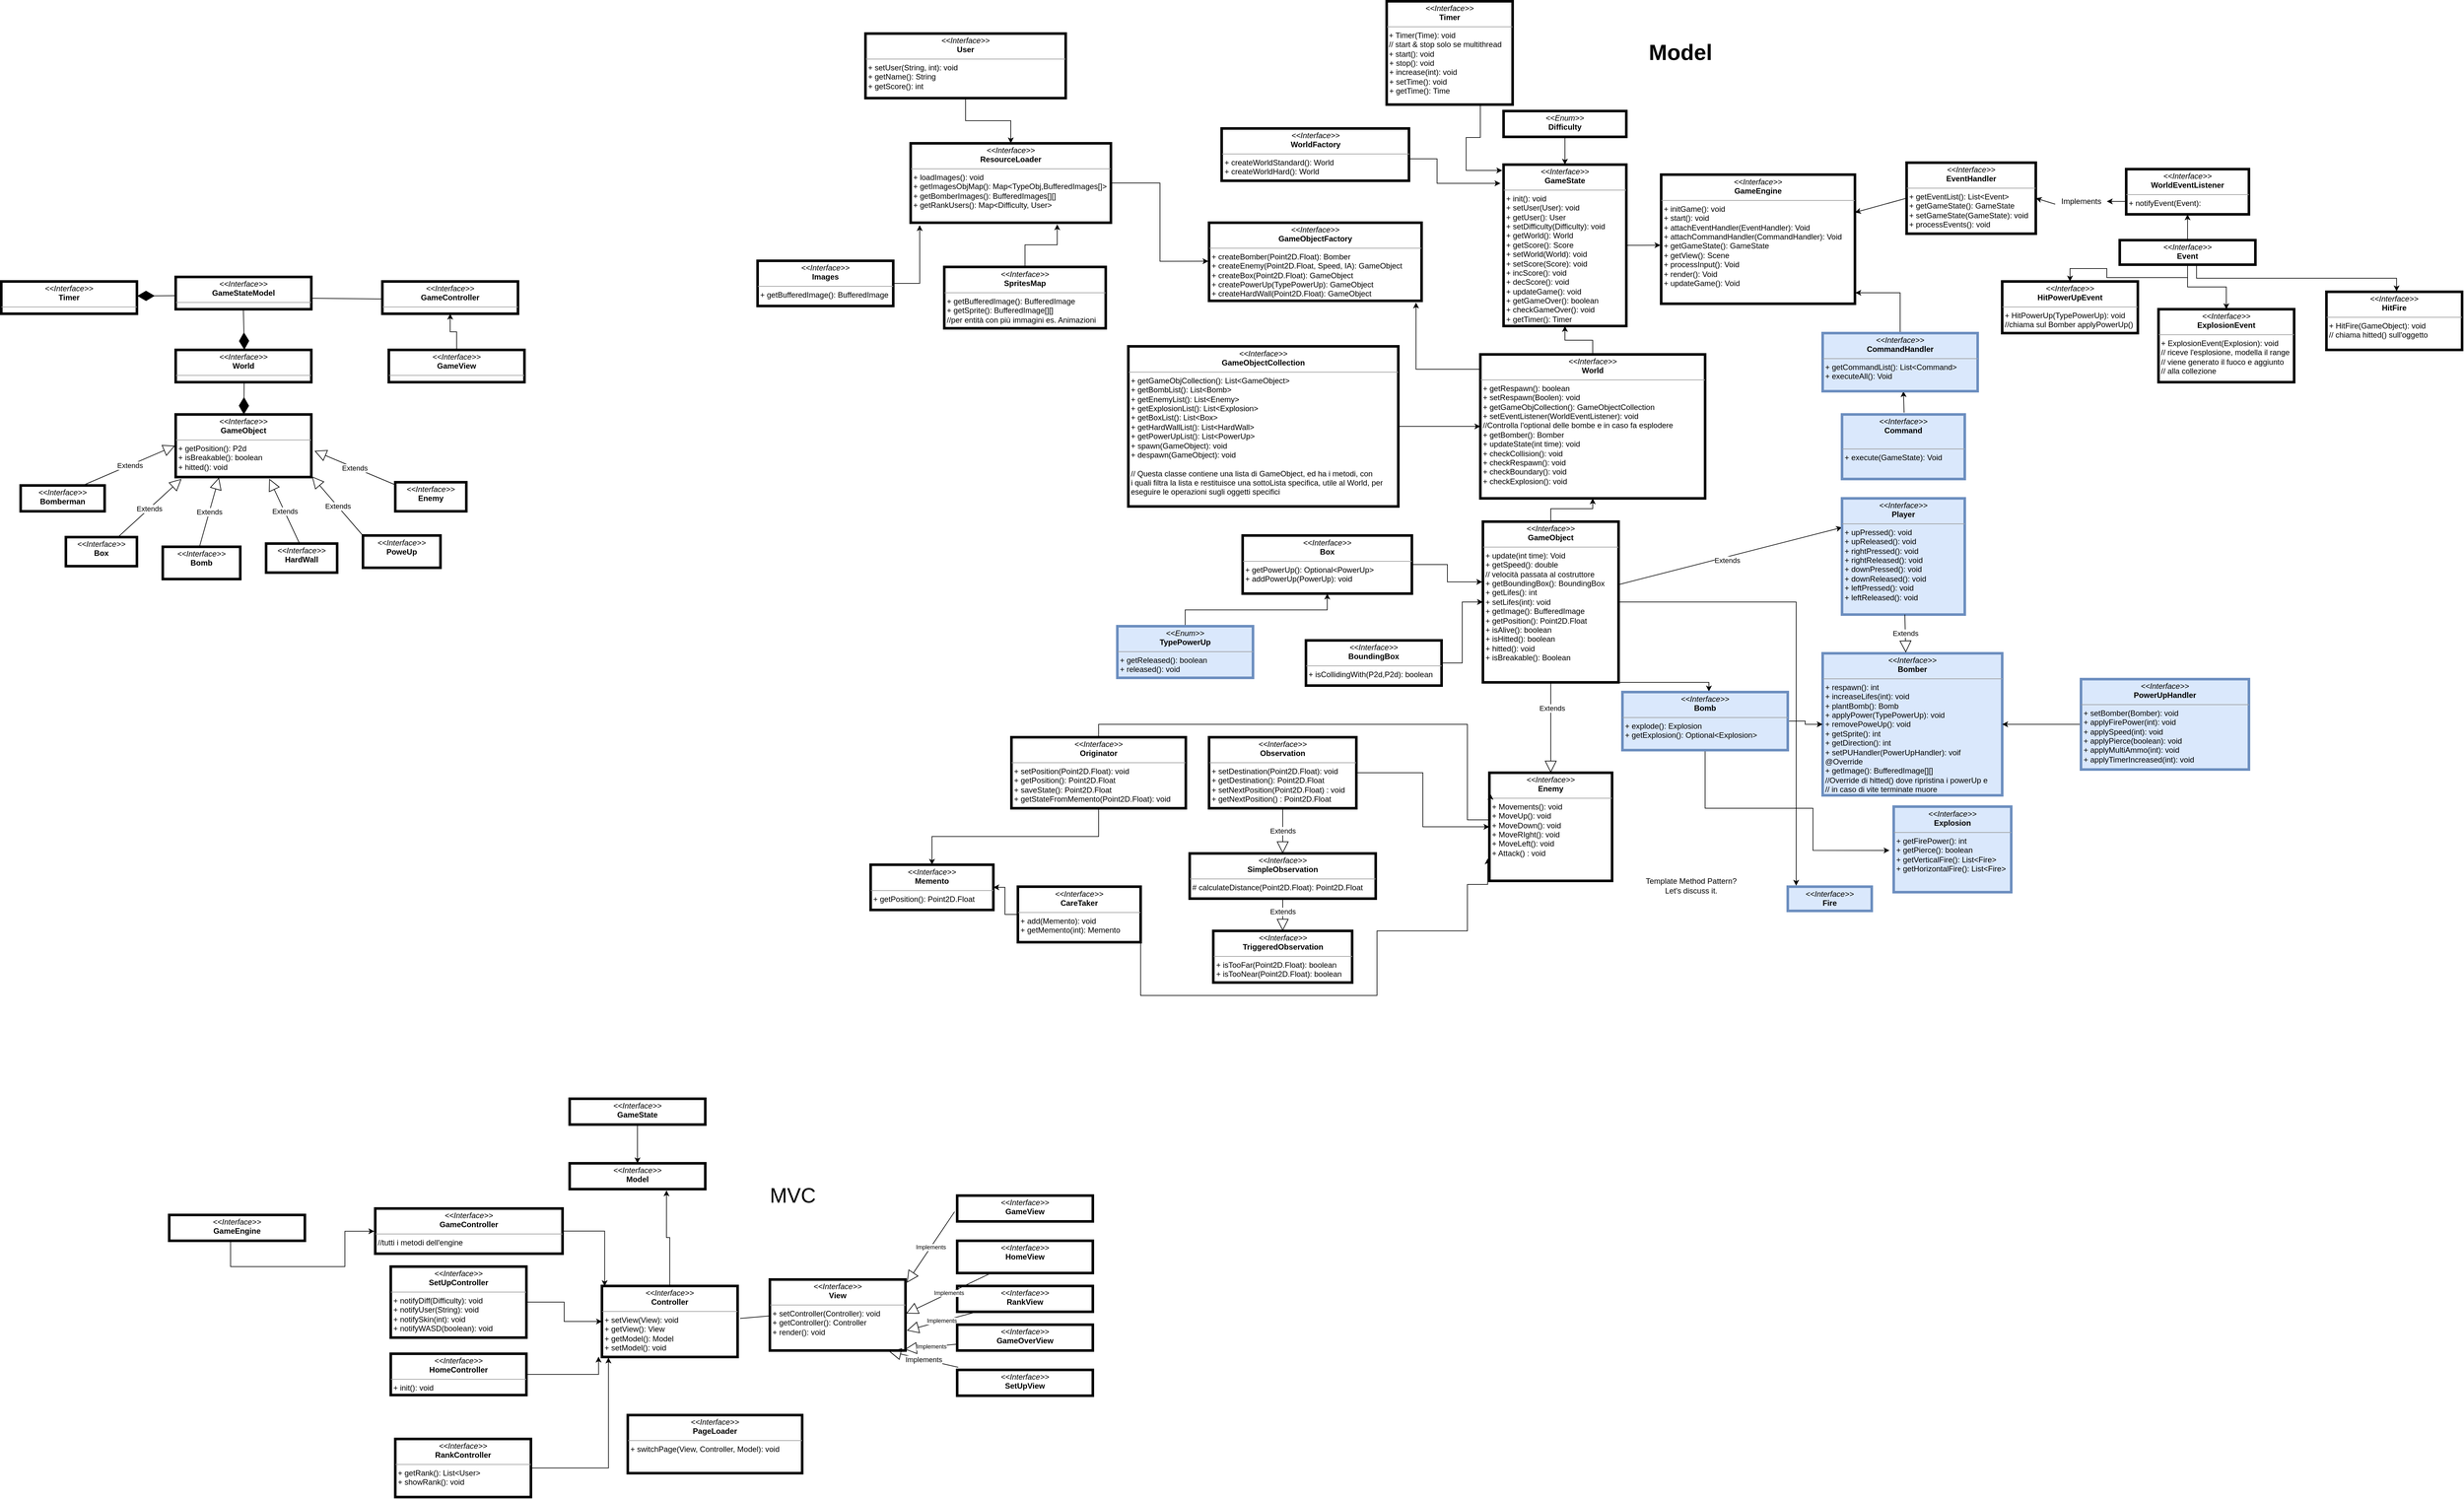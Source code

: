 <mxfile version="14.5.1" type="device"><diagram id="urXxAbXNCbR4cGVfg7oY" name="Page-1"><mxGraphModel dx="5531" dy="493" grid="0" gridSize="10" guides="1" tooltips="1" connect="0" arrows="1" fold="1" page="1" pageScale="1" pageWidth="2339" pageHeight="3300" math="0" shadow="0"><root><mxCell id="0"/><mxCell id="1" parent="0"/><mxCell id="TSI4zpTr8US7YLuVZ_CI-4" value="Model" style="text;align=center;fontStyle=1;verticalAlign=middle;spacingLeft=3;spacingRight=3;strokeColor=none;rotatable=0;points=[[0,0.5],[1,0.5]];portConstraint=eastwest;strokeWidth=4;fontSize=34;" parent="1" vertex="1"><mxGeometry x="-480" y="60" width="160" height="50" as="geometry"/></mxCell><mxCell id="TSI4zpTr8US7YLuVZ_CI-40" value="&lt;p style=&quot;margin: 0px ; margin-top: 4px ; text-align: center&quot;&gt;&lt;i&gt;&amp;lt;&amp;lt;Interface&amp;gt;&amp;gt;&lt;/i&gt;&lt;br&gt;&lt;b&gt;Command&lt;/b&gt;&lt;/p&gt;&lt;p style=&quot;margin: 0px ; margin-left: 4px&quot;&gt;&lt;br&gt;&lt;/p&gt;&lt;hr size=&quot;1&quot;&gt;&lt;p style=&quot;margin: 0px ; margin-left: 4px&quot;&gt;+ execute(GameState): Void&lt;/p&gt;" style="verticalAlign=top;align=left;overflow=fill;fontSize=12;fontFamily=Helvetica;html=1;strokeWidth=4;fillColor=#dae8fc;strokeColor=#6c8ebf;" parent="1" vertex="1"><mxGeometry x="-150" y="650" width="190" height="100" as="geometry"/></mxCell><mxCell id="TSI4zpTr8US7YLuVZ_CI-41" value="" style="endArrow=classic;html=1;fontSize=14;entryX=0.521;entryY=1;entryDx=0;entryDy=0;exitX=0.506;exitY=-0.028;exitDx=0;exitDy=0;exitPerimeter=0;entryPerimeter=0;" parent="1" source="TSI4zpTr8US7YLuVZ_CI-40" target="Oy4AMyDIwZsP5ORlM1xA-2" edge="1"><mxGeometry width="50" height="50" relative="1" as="geometry"><mxPoint x="30" y="680" as="sourcePoint"/><mxPoint x="-30" y="620" as="targetPoint"/></mxGeometry></mxCell><mxCell id="TSI4zpTr8US7YLuVZ_CI-42" value="" style="endArrow=classic;html=1;fontSize=14;entryX=-0.004;entryY=0.547;entryDx=0;entryDy=0;exitX=1;exitY=0.5;exitDx=0;exitDy=0;entryPerimeter=0;" parent="1" source="nFVTXQe2fq6nzADj6Gcv-4" target="nFVTXQe2fq6nzADj6Gcv-1" edge="1"><mxGeometry width="50" height="50" relative="1" as="geometry"><mxPoint x="-350" y="633.056" as="sourcePoint"/><mxPoint x="-270" y="590" as="targetPoint"/></mxGeometry></mxCell><mxCell id="TSI4zpTr8US7YLuVZ_CI-43" style="edgeStyle=orthogonalEdgeStyle;rounded=0;orthogonalLoop=1;jettySize=auto;html=1;exitX=0.5;exitY=1;exitDx=0;exitDy=0;fontSize=14;" parent="1" edge="1"><mxGeometry relative="1" as="geometry"><mxPoint x="-160" y="750" as="sourcePoint"/><mxPoint x="-160" y="750" as="targetPoint"/></mxGeometry></mxCell><mxCell id="SkAIFDQF4oIbRnaU9F2_-4" value="" style="endArrow=classic;html=1;fontSize=14;exitX=0;exitY=0.5;exitDx=0;exitDy=0;" parent="1" source="nFVTXQe2fq6nzADj6Gcv-18" target="nFVTXQe2fq6nzADj6Gcv-1" edge="1"><mxGeometry width="50" height="50" relative="1" as="geometry"><mxPoint x="-110" y="384.781" as="sourcePoint"/><mxPoint x="-120" y="355" as="targetPoint"/></mxGeometry></mxCell><mxCell id="nFVTXQe2fq6nzADj6Gcv-1" value="&lt;p style=&quot;margin: 0px ; margin-top: 4px ; text-align: center&quot;&gt;&lt;i&gt;&amp;lt;&amp;lt;Interface&amp;gt;&amp;gt;&lt;/i&gt;&lt;br&gt;&lt;b&gt;GameEngine&lt;/b&gt;&lt;/p&gt;&lt;hr size=&quot;1&quot;&gt;&lt;p style=&quot;margin: 0px ; margin-left: 4px&quot;&gt;&lt;/p&gt;&lt;p style=&quot;margin: 0px 0px 0px 4px&quot;&gt;+ initGame(): void&lt;/p&gt;&lt;p style=&quot;margin: 0px 0px 0px 4px&quot;&gt;+ start(): void&lt;/p&gt;&lt;p style=&quot;margin: 0px ; margin-left: 4px&quot;&gt;+ attachEventHandler(EventHandler): Void&lt;/p&gt;&lt;p style=&quot;margin: 0px ; margin-left: 4px&quot;&gt;+ attachCommandHandler(CommandHandler): Void&lt;br&gt;+ getGameState(): GameState&lt;/p&gt;&lt;p style=&quot;margin: 0px ; margin-left: 4px&quot;&gt;+ getView(): Scene&lt;/p&gt;&lt;p style=&quot;margin: 0px ; margin-left: 4px&quot;&gt;+ processInput(): Void&lt;/p&gt;&lt;p style=&quot;margin: 0px ; margin-left: 4px&quot;&gt;+ render(): Void&lt;/p&gt;&lt;p style=&quot;margin: 0px ; margin-left: 4px&quot;&gt;+ updateGame(): Void&lt;/p&gt;" style="verticalAlign=top;align=left;overflow=fill;fontSize=12;fontFamily=Helvetica;html=1;strokeWidth=4;" parent="1" vertex="1"><mxGeometry x="-430" y="278.5" width="300" height="200" as="geometry"/></mxCell><mxCell id="nFVTXQe2fq6nzADj6Gcv-3" value="&lt;p style=&quot;margin: 4px 0px 0px ; text-align: center&quot;&gt;&lt;i&gt;&amp;lt;&amp;lt;Interface&amp;gt;&amp;gt;&lt;/i&gt;&lt;br&gt;&lt;b&gt;Enemy&lt;/b&gt;&lt;/p&gt;&lt;hr size=&quot;1&quot;&gt;&lt;p style=&quot;margin: 0px 0px 0px 4px&quot;&gt;&lt;span&gt;+ Movements(): void&lt;/span&gt;&lt;br&gt;&lt;/p&gt;&lt;p style=&quot;margin: 0px 0px 0px 4px&quot;&gt;+ MoveUp(): void&lt;/p&gt;&lt;p style=&quot;margin: 0px 0px 0px 4px&quot;&gt;+ MoveDown(): void&lt;/p&gt;&lt;p style=&quot;margin: 0px 0px 0px 4px&quot;&gt;+ MoveRIght(): void&lt;/p&gt;&lt;p style=&quot;margin: 0px 0px 0px 4px&quot;&gt;+ MoveLeft(): void&lt;/p&gt;&lt;p style=&quot;margin: 0px 0px 0px 4px&quot;&gt;+ Attack() : void&lt;/p&gt;" style="verticalAlign=top;align=left;overflow=fill;fontSize=12;fontFamily=Helvetica;html=1;strokeWidth=4;" parent="1" vertex="1"><mxGeometry x="-696" y="1205" width="190" height="167.5" as="geometry"/></mxCell><mxCell id="nFVTXQe2fq6nzADj6Gcv-4" value="&lt;p style=&quot;margin: 0px ; margin-top: 4px ; text-align: center&quot;&gt;&lt;i&gt;&amp;lt;&amp;lt;Interface&amp;gt;&amp;gt;&lt;/i&gt;&lt;br&gt;&lt;b&gt;GameState&lt;/b&gt;&lt;/p&gt;&lt;hr size=&quot;1&quot;&gt;&lt;p style=&quot;margin: 0px ; margin-left: 4px&quot;&gt;&lt;/p&gt;&lt;p style=&quot;margin: 0px ; margin-left: 4px&quot;&gt;+ init(): void&lt;/p&gt;&lt;p style=&quot;margin: 0px ; margin-left: 4px&quot;&gt;+ setUser(User): void&lt;/p&gt;&lt;p style=&quot;margin: 0px ; margin-left: 4px&quot;&gt;+ getUser(): User&lt;/p&gt;&lt;p style=&quot;margin: 0px ; margin-left: 4px&quot;&gt;+ setDifficulty(Difficulty): void&lt;/p&gt;&lt;p style=&quot;margin: 0px ; margin-left: 4px&quot;&gt;+ getWorld(): World&lt;br&gt;+ getScore(): Score&lt;/p&gt;&lt;p style=&quot;margin: 0px ; margin-left: 4px&quot;&gt;+ setWorld(World): void&lt;/p&gt;&lt;p style=&quot;margin: 0px ; margin-left: 4px&quot;&gt;+ setScore(Score): void&lt;/p&gt;&lt;p style=&quot;margin: 0px ; margin-left: 4px&quot;&gt;+ incScore(): void&lt;/p&gt;&lt;p style=&quot;margin: 0px ; margin-left: 4px&quot;&gt;+ decScore(): void&lt;/p&gt;&lt;p style=&quot;margin: 0px ; margin-left: 4px&quot;&gt;+ updateGame(): void&lt;/p&gt;&lt;p style=&quot;margin: 0px ; margin-left: 4px&quot;&gt;+ getGameOver(): boolean&lt;/p&gt;&lt;p style=&quot;margin: 0px ; margin-left: 4px&quot;&gt;+ checkGameOver(): void&lt;/p&gt;&lt;p style=&quot;margin: 0px ; margin-left: 4px&quot;&gt;+ getTimer(): Timer&lt;/p&gt;" style="verticalAlign=top;align=left;overflow=fill;fontSize=12;fontFamily=Helvetica;html=1;strokeWidth=4;" parent="1" vertex="1"><mxGeometry x="-674" y="263" width="190" height="250" as="geometry"/></mxCell><mxCell id="vPeAJShvklnJZDpOes8v-4" value="" style="edgeStyle=orthogonalEdgeStyle;rounded=0;orthogonalLoop=1;jettySize=auto;html=1;" parent="1" source="nFVTXQe2fq6nzADj6Gcv-5" target="nFVTXQe2fq6nzADj6Gcv-4" edge="1"><mxGeometry relative="1" as="geometry"/></mxCell><mxCell id="9tjGiL03AByFfnL5cP5g-6" style="edgeStyle=orthogonalEdgeStyle;rounded=0;orthogonalLoop=1;jettySize=auto;html=1;entryX=0.974;entryY=1.022;entryDx=0;entryDy=0;entryPerimeter=0;" parent="1" source="nFVTXQe2fq6nzADj6Gcv-5" target="mGQLbnx4xdMYjy9974eh-7" edge="1"><mxGeometry relative="1" as="geometry"><Array as="points"><mxPoint x="-810" y="580"/></Array></mxGeometry></mxCell><mxCell id="nFVTXQe2fq6nzADj6Gcv-5" value="&lt;p style=&quot;margin: 0px ; margin-top: 4px ; text-align: center&quot;&gt;&lt;i&gt;&amp;lt;&amp;lt;Interface&amp;gt;&amp;gt;&lt;/i&gt;&lt;br&gt;&lt;b&gt;World&lt;/b&gt;&lt;/p&gt;&lt;hr size=&quot;1&quot;&gt;&lt;p style=&quot;margin: 0px ; margin-left: 4px&quot;&gt;&lt;/p&gt;&lt;p style=&quot;margin: 0px ; margin-left: 4px&quot;&gt;+ getRespawn(): boolean&lt;/p&gt;&lt;p style=&quot;margin: 0px ; margin-left: 4px&quot;&gt;+ setRespawn(Boolen): void&lt;/p&gt;&lt;p style=&quot;margin: 0px ; margin-left: 4px&quot;&gt;+ getGameObjCollection(): GameObjectCollection&lt;/p&gt;&lt;p style=&quot;margin: 0px ; margin-left: 4px&quot;&gt;+ setEventListener(WorldEventListener): void&lt;/p&gt;&lt;p style=&quot;margin: 0px ; margin-left: 4px&quot;&gt;&lt;span&gt;//Controlla l'optional delle bombe e in caso fa esplodere&lt;/span&gt;&lt;br&gt;&lt;/p&gt;&lt;p style=&quot;margin: 0px ; margin-left: 4px&quot;&gt;+ getBomber(): Bomber&lt;br&gt;+ updateState(int time): void&lt;/p&gt;&lt;p style=&quot;margin: 0px ; margin-left: 4px&quot;&gt;+ checkCollision(): void&lt;/p&gt;&lt;p style=&quot;margin: 0px ; margin-left: 4px&quot;&gt;+ checkRespawn(): void&lt;/p&gt;&lt;p style=&quot;margin: 0px ; margin-left: 4px&quot;&gt;+ checkBoundary(): void&lt;/p&gt;&lt;p style=&quot;margin: 0px ; margin-left: 4px&quot;&gt;+ checkExplosion(): void&lt;/p&gt;" style="verticalAlign=top;align=left;overflow=fill;fontSize=12;fontFamily=Helvetica;html=1;strokeWidth=4;" parent="1" vertex="1"><mxGeometry x="-710" y="557" width="348" height="223" as="geometry"/></mxCell><mxCell id="vPeAJShvklnJZDpOes8v-6" style="edgeStyle=orthogonalEdgeStyle;rounded=0;orthogonalLoop=1;jettySize=auto;html=1;entryX=0.523;entryY=-0.011;entryDx=0;entryDy=0;entryPerimeter=0;" parent="1" source="nFVTXQe2fq6nzADj6Gcv-6" target="vPeAJShvklnJZDpOes8v-1" edge="1"><mxGeometry relative="1" as="geometry"><Array as="points"><mxPoint x="-520" y="1065"/><mxPoint x="-356" y="1065"/></Array></mxGeometry></mxCell><mxCell id="vPeAJShvklnJZDpOes8v-20" value="" style="edgeStyle=orthogonalEdgeStyle;rounded=0;orthogonalLoop=1;jettySize=auto;html=1;" parent="1" source="nFVTXQe2fq6nzADj6Gcv-6" target="nFVTXQe2fq6nzADj6Gcv-5" edge="1"><mxGeometry relative="1" as="geometry"/></mxCell><mxCell id="KnMp1MAFbwvR4icSxS9h-2" style="edgeStyle=orthogonalEdgeStyle;rounded=0;orthogonalLoop=1;jettySize=auto;html=1;entryX=0.1;entryY=-0.04;entryDx=0;entryDy=0;entryPerimeter=0;" parent="1" source="nFVTXQe2fq6nzADj6Gcv-6" target="KnMp1MAFbwvR4icSxS9h-1" edge="1"><mxGeometry relative="1" as="geometry"/></mxCell><mxCell id="nFVTXQe2fq6nzADj6Gcv-6" value="&lt;p style=&quot;margin: 0px ; margin-top: 4px ; text-align: center&quot;&gt;&lt;i&gt;&amp;lt;&amp;lt;Interface&amp;gt;&amp;gt;&lt;/i&gt;&lt;br&gt;&lt;b&gt;GameObject&lt;/b&gt;&lt;/p&gt;&lt;hr size=&quot;1&quot;&gt;&lt;p style=&quot;margin: 0px ; margin-left: 4px&quot;&gt;&lt;/p&gt;&lt;p style=&quot;margin: 0px ; margin-left: 4px&quot;&gt;+ update(int time): Void&lt;/p&gt;&lt;p style=&quot;margin: 0px ; margin-left: 4px&quot;&gt;+ getSpeed(): double&lt;/p&gt;&lt;p style=&quot;margin: 0px ; margin-left: 4px&quot;&gt;// velocità passata al costruttore&amp;nbsp;&lt;/p&gt;&lt;p style=&quot;margin: 0px ; margin-left: 4px&quot;&gt;+ getBoundingBox(): BoundingBox&lt;/p&gt;&lt;p style=&quot;margin: 0px ; margin-left: 4px&quot;&gt;+ getLifes(): int&lt;/p&gt;&lt;p style=&quot;margin: 0px ; margin-left: 4px&quot;&gt;+ setLifes(int): void&lt;/p&gt;&lt;p style=&quot;margin: 0px ; margin-left: 4px&quot;&gt;+ getImage(): BufferedImage&lt;/p&gt;&lt;p style=&quot;margin: 0px ; margin-left: 4px&quot;&gt;+ getPosition(): Point2D.Float&lt;br&gt;&lt;/p&gt;&lt;p style=&quot;margin: 0px 0px 0px 4px&quot;&gt;+ isAlive(): boolean&lt;br&gt;&lt;/p&gt;&lt;p style=&quot;margin: 0px 0px 0px 4px&quot;&gt;+ isHitted(): boolean&lt;/p&gt;&lt;p style=&quot;margin: 0px 0px 0px 4px&quot;&gt;+ hitted(): void&lt;/p&gt;&lt;p style=&quot;margin: 0px 0px 0px 4px&quot;&gt;+ isBreakable(): Boolean&lt;/p&gt;&lt;p style=&quot;margin: 0px 0px 0px 4px&quot;&gt;&lt;br&gt;&lt;/p&gt;&lt;div&gt;&lt;br&gt;&lt;/div&gt;" style="verticalAlign=top;align=left;overflow=fill;fontSize=12;fontFamily=Helvetica;html=1;strokeWidth=4;" parent="1" vertex="1"><mxGeometry x="-706" y="816" width="210" height="249" as="geometry"/></mxCell><mxCell id="nFVTXQe2fq6nzADj6Gcv-13" value="" style="endArrow=classic;html=1;entryX=0;entryY=0.25;entryDx=0;entryDy=0;" parent="1" source="nFVTXQe2fq6nzADj6Gcv-6" target="nFVTXQe2fq6nzADj6Gcv-15" edge="1"><mxGeometry width="50" height="50" relative="1" as="geometry"><mxPoint x="-270" y="950" as="sourcePoint"/><mxPoint x="30" y="1019.872" as="targetPoint"/></mxGeometry></mxCell><mxCell id="nFVTXQe2fq6nzADj6Gcv-14" value="Extends" style="edgeLabel;html=1;align=center;verticalAlign=middle;resizable=0;points=[];" parent="nFVTXQe2fq6nzADj6Gcv-13" vertex="1" connectable="0"><mxGeometry x="-0.122" y="-6" relative="1" as="geometry"><mxPoint x="14" y="-4.73" as="offset"/></mxGeometry></mxCell><mxCell id="nFVTXQe2fq6nzADj6Gcv-15" value="&lt;p style=&quot;margin: 0px ; margin-top: 4px ; text-align: center&quot;&gt;&lt;i&gt;&amp;lt;&amp;lt;Interface&amp;gt;&amp;gt;&lt;/i&gt;&lt;br&gt;&lt;b&gt;Player&lt;/b&gt;&lt;/p&gt;&lt;hr size=&quot;1&quot;&gt;&lt;p style=&quot;margin: 0px ; margin-left: 4px&quot;&gt;&lt;/p&gt;&lt;p style=&quot;margin: 0px ; margin-left: 4px&quot;&gt;+ upPressed(): void&lt;br&gt;+ upReleased(): void&lt;/p&gt;&lt;p style=&quot;margin: 0px ; margin-left: 4px&quot;&gt;+ rightPressed(): void&lt;/p&gt;&lt;p style=&quot;margin: 0px ; margin-left: 4px&quot;&gt;+ rightReleased(): void&lt;/p&gt;&lt;p style=&quot;margin: 0px ; margin-left: 4px&quot;&gt;+ downPressed(): void&lt;/p&gt;&lt;p style=&quot;margin: 0px ; margin-left: 4px&quot;&gt;+ downReleased(): void&lt;/p&gt;&lt;p style=&quot;margin: 0px 0px 0px 4px&quot;&gt;+ leftPressed(): void&lt;/p&gt;&lt;p style=&quot;margin: 0px 0px 0px 4px&quot;&gt;+ leftReleased(): void&lt;/p&gt;&lt;p style=&quot;margin: 0px ; margin-left: 4px&quot;&gt;&amp;nbsp;&lt;/p&gt;" style="verticalAlign=top;align=left;overflow=fill;fontSize=12;fontFamily=Helvetica;html=1;strokeWidth=4;fillColor=#dae8fc;strokeColor=#6c8ebf;" parent="1" vertex="1"><mxGeometry x="-150" y="780" width="190" height="180" as="geometry"/></mxCell><mxCell id="nFVTXQe2fq6nzADj6Gcv-17" value="&lt;p style=&quot;margin: 0px ; margin-top: 4px ; text-align: center&quot;&gt;&lt;i&gt;&amp;lt;&amp;lt;Interface&amp;gt;&amp;gt;&lt;/i&gt;&lt;br&gt;&lt;b&gt;WorldEventListener&lt;/b&gt;&lt;/p&gt;&lt;hr size=&quot;1&quot;&gt;&lt;p style=&quot;margin: 0px ; margin-left: 4px&quot;&gt;&lt;/p&gt;&lt;p style=&quot;margin: 0px ; margin-left: 4px&quot;&gt;+ notifyEvent(Event):&lt;br&gt;&lt;br&gt;&lt;/p&gt;" style="verticalAlign=top;align=left;overflow=fill;fontSize=12;fontFamily=Helvetica;html=1;strokeWidth=4;" parent="1" vertex="1"><mxGeometry x="290" y="270" width="190" height="70" as="geometry"/></mxCell><mxCell id="nFVTXQe2fq6nzADj6Gcv-18" value="&lt;p style=&quot;margin: 0px ; margin-top: 4px ; text-align: center&quot;&gt;&lt;i&gt;&amp;lt;&amp;lt;Interface&amp;gt;&amp;gt;&lt;/i&gt;&lt;br&gt;&lt;b&gt;EventHandler&lt;/b&gt;&lt;/p&gt;&lt;hr size=&quot;1&quot;&gt;&lt;p style=&quot;margin: 0px ; margin-left: 4px&quot;&gt;&lt;/p&gt;&lt;p style=&quot;margin: 0px ; margin-left: 4px&quot;&gt;+ getEventList(): List&amp;lt;Event&amp;gt;&lt;br&gt;+ getGameState(): GameState&lt;/p&gt;&lt;p style=&quot;margin: 0px ; margin-left: 4px&quot;&gt;+ setGameState(GameState): void&lt;/p&gt;&lt;p style=&quot;margin: 0px ; margin-left: 4px&quot;&gt;+ processEvents(): void&lt;/p&gt;" style="verticalAlign=top;align=left;overflow=fill;fontSize=12;fontFamily=Helvetica;html=1;strokeWidth=4;" parent="1" vertex="1"><mxGeometry x="-50" y="260" width="200" height="110" as="geometry"/></mxCell><mxCell id="nFVTXQe2fq6nzADj6Gcv-19" value="" style="endArrow=classic;html=1;entryX=1;entryY=0.5;entryDx=0;entryDy=0;exitX=0;exitY=0.714;exitDx=0;exitDy=0;exitPerimeter=0;" parent="1" source="nFVTXQe2fq6nzADj6Gcv-20" target="nFVTXQe2fq6nzADj6Gcv-18" edge="1"><mxGeometry width="50" height="50" relative="1" as="geometry"><mxPoint y="420" as="sourcePoint"/><mxPoint x="50" y="370" as="targetPoint"/></mxGeometry></mxCell><mxCell id="YTr8s9p61XblNBtbrldd-22" style="edgeStyle=orthogonalEdgeStyle;rounded=0;orthogonalLoop=1;jettySize=auto;html=1;exitX=1;exitY=0.5;exitDx=0;exitDy=0;entryX=0;entryY=0.5;entryDx=0;entryDy=0;" parent="1" source="5cxx2i0NUzyYJ85BB3Bx-85" target="nFVTXQe2fq6nzADj6Gcv-3" edge="1"><mxGeometry relative="1" as="geometry"/></mxCell><mxCell id="5cxx2i0NUzyYJ85BB3Bx-85" value="&lt;p style=&quot;margin: 0px ; margin-top: 4px ; text-align: center&quot;&gt;&lt;i&gt;&amp;lt;&amp;lt;Interface&amp;gt;&amp;gt;&lt;/i&gt;&lt;br&gt;&lt;b&gt;Observation&lt;/b&gt;&lt;/p&gt;&lt;hr size=&quot;1&quot;&gt;&lt;p style=&quot;margin: 0px ; margin-left: 4px&quot;&gt;+ setDestination(Point2D.Float): void&lt;br&gt;+ getDestination(): Point2D.Float&lt;/p&gt;&lt;p style=&quot;margin: 0px ; margin-left: 4px&quot;&gt;+ setNextPosition(Point2D.Float) : void&lt;/p&gt;&lt;p style=&quot;margin: 0px ; margin-left: 4px&quot;&gt;+ getNextPosition() : Point2D.Float&lt;/p&gt;" style="verticalAlign=top;align=left;overflow=fill;fontSize=12;fontFamily=Helvetica;html=1;strokeWidth=4;" parent="1" vertex="1"><mxGeometry x="-1130" y="1150" width="228" height="110" as="geometry"/></mxCell><mxCell id="hmvEdtjTdUx2E_TVSkly-3" value="&lt;p style=&quot;margin: 0px ; margin-top: 4px ; text-align: center&quot;&gt;&lt;i&gt;&amp;lt;&amp;lt;Interface&amp;gt;&amp;gt;&lt;/i&gt;&lt;br&gt;&lt;b&gt;Bomber&lt;/b&gt;&lt;/p&gt;&lt;hr size=&quot;1&quot;&gt;&lt;p style=&quot;margin: 0px ; margin-left: 4px&quot;&gt;&lt;/p&gt;&lt;p style=&quot;margin: 0px ; margin-left: 4px&quot;&gt;&lt;span&gt;+ respawn(): int&lt;/span&gt;&lt;br&gt;&lt;/p&gt;&lt;p style=&quot;margin: 0px ; margin-left: 4px&quot;&gt;+ increaseLifes(int): void&lt;/p&gt;&lt;p style=&quot;margin: 0px ; margin-left: 4px&quot;&gt;+ plantBomb(): Bomb&lt;/p&gt;&lt;p style=&quot;margin: 0px ; margin-left: 4px&quot;&gt;+ applyPower(TypePowerUp): void&lt;/p&gt;&lt;p style=&quot;margin: 0px ; margin-left: 4px&quot;&gt;+ removePoweUp(): void&lt;/p&gt;&lt;p style=&quot;margin: 0px ; margin-left: 4px&quot;&gt;+ getSprite(): int&lt;/p&gt;&lt;p style=&quot;margin: 0px ; margin-left: 4px&quot;&gt;+ getDirection(): int&lt;/p&gt;&lt;p style=&quot;margin: 0px ; margin-left: 4px&quot;&gt;+ setPUHandler(PowerUpHandler): voif&lt;/p&gt;&lt;p style=&quot;margin: 0px ; margin-left: 4px&quot;&gt;@Override&lt;/p&gt;&lt;p style=&quot;margin: 0px ; margin-left: 4px&quot;&gt;+ getImage(): BufferedImage[][]&lt;/p&gt;&lt;p style=&quot;margin: 0px ; margin-left: 4px&quot;&gt;//Override di hitted() dove ripristina i powerUp e&amp;nbsp;&lt;/p&gt;&lt;p style=&quot;margin: 0px ; margin-left: 4px&quot;&gt;// in caso di vite terminate muore&lt;/p&gt;" style="verticalAlign=top;align=left;overflow=fill;fontSize=12;fontFamily=Helvetica;html=1;strokeWidth=4;fillColor=#dae8fc;strokeColor=#6c8ebf;" parent="1" vertex="1"><mxGeometry x="-180" y="1020" width="278" height="220" as="geometry"/></mxCell><mxCell id="hmvEdtjTdUx2E_TVSkly-4" value="Extends" style="endArrow=block;endSize=16;endFill=0;html=1;entryX=0.463;entryY=-0.005;entryDx=0;entryDy=0;entryPerimeter=0;" parent="1" source="nFVTXQe2fq6nzADj6Gcv-15" target="hmvEdtjTdUx2E_TVSkly-3" edge="1"><mxGeometry width="160" relative="1" as="geometry"><mxPoint x="-260" y="930" as="sourcePoint"/><mxPoint x="-100" y="930" as="targetPoint"/></mxGeometry></mxCell><mxCell id="mGQLbnx4xdMYjy9974eh-3" value="" style="edgeStyle=orthogonalEdgeStyle;rounded=0;orthogonalLoop=1;jettySize=auto;html=1;entryX=-0.011;entryY=0.036;entryDx=0;entryDy=0;entryPerimeter=0;" parent="1" source="hmvEdtjTdUx2E_TVSkly-6" target="nFVTXQe2fq6nzADj6Gcv-4" edge="1"><mxGeometry relative="1" as="geometry"><mxPoint x="-890" y="370" as="targetPoint"/><Array as="points"><mxPoint x="-710" y="221"/><mxPoint x="-732" y="221"/><mxPoint x="-732" y="272"/></Array></mxGeometry></mxCell><mxCell id="hmvEdtjTdUx2E_TVSkly-6" value="&lt;p style=&quot;margin: 0px ; margin-top: 4px ; text-align: center&quot;&gt;&lt;i&gt;&amp;lt;&amp;lt;Interface&amp;gt;&amp;gt;&lt;/i&gt;&lt;br&gt;&lt;b&gt;Timer&lt;/b&gt;&lt;/p&gt;&lt;hr size=&quot;1&quot;&gt;&amp;nbsp;+ Timer(Time): void&lt;br&gt;&lt;span&gt;&amp;nbsp;// start &amp;amp; stop solo se multithread&lt;br&gt;&amp;nbsp;+ start(): void&lt;/span&gt;&lt;br&gt;&lt;p style=&quot;margin: 0px ; margin-left: 4px&quot;&gt;+ stop(): void&lt;/p&gt;&lt;p style=&quot;margin: 0px ; margin-left: 4px&quot;&gt;+ increase(int): void&lt;/p&gt;&lt;p style=&quot;margin: 0px ; margin-left: 4px&quot;&gt;+ setTime(): void&lt;/p&gt;&lt;p style=&quot;margin: 0px ; margin-left: 4px&quot;&gt;+ getTime(): Time&lt;/p&gt;&lt;p style=&quot;margin: 0px ; margin-left: 4px&quot;&gt;&lt;br&gt;&lt;/p&gt;&lt;p style=&quot;margin: 0px ; margin-left: 4px&quot;&gt;&lt;br&gt;&lt;/p&gt;" style="verticalAlign=top;align=left;overflow=fill;fontSize=12;fontFamily=Helvetica;html=1;strokeWidth=4;" parent="1" vertex="1"><mxGeometry x="-855" y="10" width="195" height="160" as="geometry"/></mxCell><mxCell id="YTr8s9p61XblNBtbrldd-1" value="&lt;p style=&quot;margin: 0px ; margin-top: 4px ; text-align: center&quot;&gt;&lt;i&gt;&amp;lt;&amp;lt;Interface&amp;gt;&amp;gt;&lt;/i&gt;&lt;br&gt;&lt;b&gt;SimpleObservation&lt;/b&gt;&lt;/p&gt;&lt;hr size=&quot;1&quot;&gt;&lt;p style=&quot;margin: 0px ; margin-left: 4px&quot;&gt;&lt;/p&gt;&lt;p style=&quot;margin: 0px ; margin-left: 4px&quot;&gt;# calculateDistance(Point2D.Float): Point2D.Float&lt;/p&gt;" style="verticalAlign=top;align=left;overflow=fill;fontSize=12;fontFamily=Helvetica;html=1;strokeWidth=4;" parent="1" vertex="1"><mxGeometry x="-1160" y="1330" width="288" height="70" as="geometry"/></mxCell><mxCell id="YTr8s9p61XblNBtbrldd-2" value="&lt;p style=&quot;margin: 0px ; margin-top: 4px ; text-align: center&quot;&gt;&lt;i&gt;&amp;lt;&amp;lt;Interface&amp;gt;&amp;gt;&lt;/i&gt;&lt;br&gt;&lt;b&gt;TriggeredObservation&lt;/b&gt;&lt;/p&gt;&lt;hr size=&quot;1&quot;&gt;&lt;p style=&quot;margin: 0px ; margin-left: 4px&quot;&gt;&lt;/p&gt;&lt;p style=&quot;margin: 0px ; margin-left: 4px&quot;&gt;+ isTooFar(Point2D.Float): boolean&lt;/p&gt;&lt;p style=&quot;margin: 0px ; margin-left: 4px&quot;&gt;+ isTooNear(Point2D.Float): boolean&lt;/p&gt;&lt;p style=&quot;margin: 0px ; margin-left: 4px&quot;&gt;&lt;br&gt;&lt;/p&gt;" style="verticalAlign=top;align=left;overflow=fill;fontSize=12;fontFamily=Helvetica;html=1;strokeWidth=4;" parent="1" vertex="1"><mxGeometry x="-1123.5" y="1450" width="215" height="80" as="geometry"/></mxCell><mxCell id="YTr8s9p61XblNBtbrldd-7" style="edgeStyle=orthogonalEdgeStyle;rounded=0;orthogonalLoop=1;jettySize=auto;html=1;exitX=0.5;exitY=1;exitDx=0;exitDy=0;entryX=0.5;entryY=0;entryDx=0;entryDy=0;" parent="1" source="YTr8s9p61XblNBtbrldd-5" target="YTr8s9p61XblNBtbrldd-6" edge="1"><mxGeometry relative="1" as="geometry"/></mxCell><mxCell id="YTr8s9p61XblNBtbrldd-23" style="edgeStyle=orthogonalEdgeStyle;rounded=0;orthogonalLoop=1;jettySize=auto;html=1;exitX=0.5;exitY=0;exitDx=0;exitDy=0;entryX=0.009;entryY=0.196;entryDx=0;entryDy=0;entryPerimeter=0;" parent="1" source="YTr8s9p61XblNBtbrldd-5" target="nFVTXQe2fq6nzADj6Gcv-3" edge="1"><mxGeometry relative="1" as="geometry"><Array as="points"><mxPoint x="-1301" y="1130"/><mxPoint x="-730" y="1130"/><mxPoint x="-730" y="1278"/></Array></mxGeometry></mxCell><mxCell id="YTr8s9p61XblNBtbrldd-5" value="&lt;p style=&quot;margin: 0px ; margin-top: 4px ; text-align: center&quot;&gt;&lt;i&gt;&amp;lt;&amp;lt;Interface&amp;gt;&amp;gt;&lt;/i&gt;&lt;br&gt;&lt;b&gt;Originator&lt;/b&gt;&lt;/p&gt;&lt;hr size=&quot;1&quot;&gt;&lt;p style=&quot;margin: 0px ; margin-left: 4px&quot;&gt;&lt;/p&gt;&lt;p style=&quot;margin: 0px ; margin-left: 4px&quot;&gt;+ setPosition(Point2D.Float): void&lt;br&gt;+ getPosition(): Point2D.Float&lt;/p&gt;&lt;p style=&quot;margin: 0px ; margin-left: 4px&quot;&gt;+ saveState(): Point2D.Float&lt;/p&gt;&lt;p style=&quot;margin: 0px ; margin-left: 4px&quot;&gt;+ getStateFromMemento(Point2D.Float): void&lt;/p&gt;" style="verticalAlign=top;align=left;overflow=fill;fontSize=12;fontFamily=Helvetica;html=1;strokeWidth=4;" parent="1" vertex="1"><mxGeometry x="-1436" y="1150" width="270" height="110" as="geometry"/></mxCell><mxCell id="YTr8s9p61XblNBtbrldd-6" value="&lt;p style=&quot;margin: 0px ; margin-top: 4px ; text-align: center&quot;&gt;&lt;i&gt;&amp;lt;&amp;lt;Interface&amp;gt;&amp;gt;&lt;/i&gt;&lt;br&gt;&lt;b&gt;Memento&lt;/b&gt;&lt;/p&gt;&lt;hr size=&quot;1&quot;&gt;&lt;p style=&quot;margin: 0px ; margin-left: 4px&quot;&gt;&lt;/p&gt;&lt;p style=&quot;margin: 0px ; margin-left: 4px&quot;&gt;+ getPosition(): Point2D.Float&lt;br&gt;&lt;/p&gt;" style="verticalAlign=top;align=left;overflow=fill;fontSize=12;fontFamily=Helvetica;html=1;strokeWidth=4;" parent="1" vertex="1"><mxGeometry x="-1654" y="1347.5" width="190" height="70" as="geometry"/></mxCell><mxCell id="YTr8s9p61XblNBtbrldd-9" style="edgeStyle=orthogonalEdgeStyle;rounded=0;orthogonalLoop=1;jettySize=auto;html=1;entryX=1;entryY=0.5;entryDx=0;entryDy=0;" parent="1" source="YTr8s9p61XblNBtbrldd-8" target="YTr8s9p61XblNBtbrldd-6" edge="1"><mxGeometry relative="1" as="geometry"/></mxCell><mxCell id="YTr8s9p61XblNBtbrldd-25" style="edgeStyle=orthogonalEdgeStyle;rounded=0;orthogonalLoop=1;jettySize=auto;html=1;exitX=1;exitY=0.5;exitDx=0;exitDy=0;entryX=-0.014;entryY=0.793;entryDx=0;entryDy=0;entryPerimeter=0;" parent="1" source="YTr8s9p61XblNBtbrldd-8" target="nFVTXQe2fq6nzADj6Gcv-3" edge="1"><mxGeometry relative="1" as="geometry"><Array as="points"><mxPoint x="-1236" y="1550"/><mxPoint x="-870" y="1550"/><mxPoint x="-870" y="1450"/><mxPoint x="-730" y="1450"/><mxPoint x="-730" y="1378"/></Array></mxGeometry></mxCell><mxCell id="YTr8s9p61XblNBtbrldd-8" value="&lt;p style=&quot;margin: 0px ; margin-top: 4px ; text-align: center&quot;&gt;&lt;i&gt;&amp;lt;&amp;lt;Interface&amp;gt;&amp;gt;&lt;/i&gt;&lt;br&gt;&lt;b&gt;CareTaker&lt;/b&gt;&lt;/p&gt;&lt;hr size=&quot;1&quot;&gt;&lt;p style=&quot;margin: 0px ; margin-left: 4px&quot;&gt;&lt;/p&gt;&lt;p style=&quot;margin: 0px ; margin-left: 4px&quot;&gt;+ add(Memento): void&lt;br&gt;+ getMemento(int): Memento&lt;/p&gt;" style="verticalAlign=top;align=left;overflow=fill;fontSize=12;fontFamily=Helvetica;html=1;strokeWidth=4;" parent="1" vertex="1"><mxGeometry x="-1426" y="1381.5" width="190" height="86" as="geometry"/></mxCell><mxCell id="YTr8s9p61XblNBtbrldd-12" value="Extends" style="endArrow=block;endSize=16;endFill=0;html=1;entryX=0.5;entryY=0;entryDx=0;entryDy=0;exitX=0.5;exitY=1;exitDx=0;exitDy=0;" parent="1" source="nFVTXQe2fq6nzADj6Gcv-6" target="nFVTXQe2fq6nzADj6Gcv-3" edge="1"><mxGeometry x="-0.439" y="2" width="160" relative="1" as="geometry"><mxPoint x="-720" y="1070" as="sourcePoint"/><mxPoint x="-560" y="1070" as="targetPoint"/><Array as="points"/><mxPoint as="offset"/></mxGeometry></mxCell><mxCell id="YTr8s9p61XblNBtbrldd-20" value="Extends" style="endArrow=block;endSize=16;endFill=0;html=1;entryX=0.5;entryY=0;entryDx=0;entryDy=0;" parent="1" target="YTr8s9p61XblNBtbrldd-1" edge="1"><mxGeometry width="160" relative="1" as="geometry"><mxPoint x="-1016" y="1260" as="sourcePoint"/><mxPoint x="-700" y="1290" as="targetPoint"/><Array as="points"/></mxGeometry></mxCell><mxCell id="YTr8s9p61XblNBtbrldd-21" value="Extends" style="endArrow=block;endSize=16;endFill=0;html=1;exitX=0.5;exitY=1;exitDx=0;exitDy=0;entryX=0.5;entryY=0;entryDx=0;entryDy=0;" parent="1" source="YTr8s9p61XblNBtbrldd-1" target="YTr8s9p61XblNBtbrldd-2" edge="1"><mxGeometry x="-0.2" width="160" relative="1" as="geometry"><mxPoint x="-860" y="1290" as="sourcePoint"/><mxPoint x="-980" y="1430" as="targetPoint"/><mxPoint as="offset"/></mxGeometry></mxCell><mxCell id="8mPMndejL3LXZqa8ZKZb-1" value="Template Method Pattern?&lt;br&gt;Let's discuss it." style="text;html=1;strokeColor=none;fillColor=none;align=center;verticalAlign=middle;whiteSpace=wrap;rounded=0;" parent="1" vertex="1"><mxGeometry x="-460" y="1370" width="153" height="20" as="geometry"/></mxCell><mxCell id="mGQLbnx4xdMYjy9974eh-6" value="" style="edgeStyle=orthogonalEdgeStyle;rounded=0;orthogonalLoop=1;jettySize=auto;html=1;" parent="1" source="mGQLbnx4xdMYjy9974eh-4" target="hmvEdtjTdUx2E_TVSkly-3" edge="1"><mxGeometry relative="1" as="geometry"/></mxCell><mxCell id="mGQLbnx4xdMYjy9974eh-4" value="&lt;p style=&quot;margin: 0px ; margin-top: 4px ; text-align: center&quot;&gt;&lt;i&gt;&amp;lt;&amp;lt;Interface&amp;gt;&amp;gt;&lt;/i&gt;&lt;br&gt;&lt;b&gt;PowerUpHandler&lt;/b&gt;&lt;/p&gt;&lt;hr size=&quot;1&quot;&gt;&lt;p style=&quot;margin: 0px ; margin-left: 4px&quot;&gt;&lt;/p&gt;&lt;p style=&quot;margin: 0px ; margin-left: 4px&quot;&gt;+ setBomber(Bomber): void&lt;/p&gt;&lt;p style=&quot;margin: 0px ; margin-left: 4px&quot;&gt;+ applyFirePower(int): void&lt;/p&gt;&lt;p style=&quot;margin: 0px ; margin-left: 4px&quot;&gt;+ applySpeed(int): void&lt;/p&gt;&lt;p style=&quot;margin: 0px ; margin-left: 4px&quot;&gt;+ applyPierce(boolean): void&lt;/p&gt;&lt;p style=&quot;margin: 0px ; margin-left: 4px&quot;&gt;+ applyMultiAmmo(int): void&lt;/p&gt;&lt;p style=&quot;margin: 0px ; margin-left: 4px&quot;&gt;+ applyTimerIncreased(int): void&lt;/p&gt;" style="verticalAlign=top;align=left;overflow=fill;fontSize=12;fontFamily=Helvetica;html=1;strokeWidth=4;fillColor=#dae8fc;strokeColor=#6c8ebf;" parent="1" vertex="1"><mxGeometry x="220" y="1060" width="260" height="140" as="geometry"/></mxCell><mxCell id="mGQLbnx4xdMYjy9974eh-7" value="&lt;p style=&quot;margin: 0px ; margin-top: 4px ; text-align: center&quot;&gt;&lt;i&gt;&amp;lt;&amp;lt;Interface&amp;gt;&amp;gt;&lt;/i&gt;&lt;br&gt;&lt;b&gt;GameObjectFactory&lt;/b&gt;&lt;/p&gt;&lt;hr size=&quot;1&quot;&gt;&lt;p style=&quot;margin: 0px ; margin-left: 4px&quot;&gt;&lt;/p&gt;&lt;p style=&quot;margin: 0px ; margin-left: 4px&quot;&gt;+ createBomber(Point2D.Float): Bomber&lt;br&gt;+ createEnemy(Point2D.Float, Speed, IA): GameObject&lt;/p&gt;&lt;p style=&quot;margin: 0px ; margin-left: 4px&quot;&gt;+ createBox(Point2D.Float): GameObject&lt;/p&gt;&lt;p style=&quot;margin: 0px ; margin-left: 4px&quot;&gt;+ createPowerUp(TypePowerUp): GameObject&lt;/p&gt;&lt;p style=&quot;margin: 0px ; margin-left: 4px&quot;&gt;+ createHardWall(Point2D.Float): GameObject&lt;/p&gt;" style="verticalAlign=top;align=left;overflow=fill;fontSize=12;fontFamily=Helvetica;html=1;strokeWidth=4;" parent="1" vertex="1"><mxGeometry x="-1130" y="353" width="329" height="121" as="geometry"/></mxCell><mxCell id="mGQLbnx4xdMYjy9974eh-10" style="edgeStyle=orthogonalEdgeStyle;rounded=0;orthogonalLoop=1;jettySize=auto;html=1;entryX=-0.003;entryY=0.493;entryDx=0;entryDy=0;entryPerimeter=0;" parent="1" source="mGQLbnx4xdMYjy9974eh-9" target="mGQLbnx4xdMYjy9974eh-7" edge="1"><mxGeometry relative="1" as="geometry"/></mxCell><mxCell id="mGQLbnx4xdMYjy9974eh-9" value="&lt;p style=&quot;margin: 0px ; margin-top: 4px ; text-align: center&quot;&gt;&lt;i&gt;&amp;lt;&amp;lt;Interface&amp;gt;&amp;gt;&lt;/i&gt;&lt;br&gt;&lt;b&gt;ResourceLoader&lt;/b&gt;&lt;/p&gt;&lt;hr size=&quot;1&quot;&gt;&lt;p style=&quot;margin: 0px ; margin-left: 4px&quot;&gt;&lt;/p&gt;&lt;p style=&quot;margin: 0px ; margin-left: 4px&quot;&gt;+ loadImages(): void&lt;/p&gt;&lt;p style=&quot;margin: 0px ; margin-left: 4px&quot;&gt;+ getImagesObjMap(): Map&amp;lt;TypeObj,BufferedImages[]&amp;gt;&lt;/p&gt;&lt;p style=&quot;margin: 0px ; margin-left: 4px&quot;&gt;+ getBomberImages(): BufferedImages[][]&lt;/p&gt;&lt;p style=&quot;margin: 0px ; margin-left: 4px&quot;&gt;+ getRankUsers(): Map&amp;lt;Difficulty, User&amp;gt;&lt;/p&gt;" style="verticalAlign=top;align=left;overflow=fill;fontSize=12;fontFamily=Helvetica;html=1;strokeWidth=4;" parent="1" vertex="1"><mxGeometry x="-1592" y="230" width="310" height="123" as="geometry"/></mxCell><mxCell id="nFVTXQe2fq6nzADj6Gcv-20" value="Implements" style="text;html=1;align=center;verticalAlign=middle;resizable=0;points=[];autosize=1;rotation=0;" parent="1" vertex="1"><mxGeometry x="180" y="310" width="80" height="20" as="geometry"/></mxCell><mxCell id="Oy4AMyDIwZsP5ORlM1xA-1" value="" style="endArrow=classic;html=1;entryX=1;entryY=0.5;entryDx=0;entryDy=0;exitX=0;exitY=0.714;exitDx=0;exitDy=0;exitPerimeter=0;" parent="1" source="nFVTXQe2fq6nzADj6Gcv-17" target="nFVTXQe2fq6nzADj6Gcv-20" edge="1"><mxGeometry width="50" height="50" relative="1" as="geometry"><mxPoint x="290" y="319.98" as="sourcePoint"/><mxPoint x="140" y="330" as="targetPoint"/></mxGeometry></mxCell><mxCell id="vPeAJShvklnJZDpOes8v-14" style="edgeStyle=orthogonalEdgeStyle;rounded=0;orthogonalLoop=1;jettySize=auto;html=1;entryX=1.002;entryY=0.915;entryDx=0;entryDy=0;entryPerimeter=0;" parent="1" source="Oy4AMyDIwZsP5ORlM1xA-2" target="nFVTXQe2fq6nzADj6Gcv-1" edge="1"><mxGeometry relative="1" as="geometry"/></mxCell><mxCell id="Oy4AMyDIwZsP5ORlM1xA-2" value="&lt;p style=&quot;margin: 0px ; margin-top: 4px ; text-align: center&quot;&gt;&lt;i&gt;&amp;lt;&amp;lt;Interface&amp;gt;&amp;gt;&lt;/i&gt;&lt;br&gt;&lt;b&gt;CommandHandler&lt;/b&gt;&lt;/p&gt;&lt;hr size=&quot;1&quot;&gt;&lt;p style=&quot;margin: 0px ; margin-left: 4px&quot;&gt;&lt;/p&gt;&lt;p style=&quot;margin: 0px ; margin-left: 4px&quot;&gt;+ getCommandList(): List&amp;lt;Command&amp;gt;&lt;/p&gt;&lt;p style=&quot;margin: 0px ; margin-left: 4px&quot;&gt;+ executeAll(): Void&lt;/p&gt;&lt;p style=&quot;margin: 0px ; margin-left: 4px&quot;&gt;&lt;br&gt;&lt;/p&gt;" style="verticalAlign=top;align=left;overflow=fill;fontSize=12;fontFamily=Helvetica;html=1;strokeWidth=4;fillColor=#dae8fc;strokeColor=#6c8ebf;" parent="1" vertex="1"><mxGeometry x="-180" y="524" width="240" height="90" as="geometry"/></mxCell><mxCell id="vPeAJShvklnJZDpOes8v-3" value="" style="edgeStyle=orthogonalEdgeStyle;rounded=0;orthogonalLoop=1;jettySize=auto;html=1;" parent="1" source="vPeAJShvklnJZDpOes8v-1" target="hmvEdtjTdUx2E_TVSkly-3" edge="1"><mxGeometry relative="1" as="geometry"/></mxCell><mxCell id="18jNEGk5iSNmvdYLMIBM-3" style="edgeStyle=orthogonalEdgeStyle;rounded=0;orthogonalLoop=1;jettySize=auto;html=1;entryX=-0.036;entryY=0.512;entryDx=0;entryDy=0;entryPerimeter=0;" parent="1" source="vPeAJShvklnJZDpOes8v-1" target="vPeAJShvklnJZDpOes8v-10" edge="1"><mxGeometry relative="1" as="geometry"><Array as="points"><mxPoint x="-362" y="1260"/><mxPoint x="-195" y="1260"/></Array></mxGeometry></mxCell><mxCell id="vPeAJShvklnJZDpOes8v-1" value="&lt;p style=&quot;margin: 0px ; margin-top: 4px ; text-align: center&quot;&gt;&lt;i&gt;&amp;lt;&amp;lt;Interface&amp;gt;&amp;gt;&lt;/i&gt;&lt;br&gt;&lt;b&gt;Bomb&lt;/b&gt;&lt;/p&gt;&lt;hr size=&quot;1&quot;&gt;&lt;p style=&quot;margin: 0px ; margin-left: 4px&quot;&gt;&lt;/p&gt;&lt;p style=&quot;margin: 0px ; margin-left: 4px&quot;&gt;+ explode(): Explosion&lt;/p&gt;&lt;p style=&quot;margin: 0px ; margin-left: 4px&quot;&gt;+ getExplosion(): Optional&amp;lt;Explosion&amp;gt;&lt;/p&gt;" style="verticalAlign=top;align=left;overflow=fill;fontSize=12;fontFamily=Helvetica;html=1;strokeWidth=4;fillColor=#dae8fc;strokeColor=#6c8ebf;" parent="1" vertex="1"><mxGeometry x="-490" y="1080" width="256" height="90" as="geometry"/></mxCell><mxCell id="vPeAJShvklnJZDpOes8v-8" value="&lt;p style=&quot;margin: 0px ; margin-top: 4px ; text-align: center&quot;&gt;&lt;i&gt;&amp;lt;&amp;lt;Interface&amp;gt;&amp;gt;&lt;/i&gt;&lt;br&gt;&lt;b&gt;ExplosionEvent&lt;/b&gt;&lt;/p&gt;&lt;hr size=&quot;1&quot;&gt;&lt;p style=&quot;margin: 0px ; margin-left: 4px&quot;&gt;&lt;/p&gt;&lt;p style=&quot;margin: 0px ; margin-left: 4px&quot;&gt;+ ExplosionEvent(Explosion): void&lt;/p&gt;&lt;p style=&quot;margin: 0px ; margin-left: 4px&quot;&gt;// riceve l'esplosione, modella il range&lt;/p&gt;&lt;p style=&quot;margin: 0px ; margin-left: 4px&quot;&gt;// viene generato il fuoco e aggiunto&amp;nbsp;&lt;/p&gt;&lt;p style=&quot;margin: 0px ; margin-left: 4px&quot;&gt;// alla collezione&lt;/p&gt;" style="verticalAlign=top;align=left;overflow=fill;fontSize=12;fontFamily=Helvetica;html=1;strokeWidth=4;" parent="1" vertex="1"><mxGeometry x="340" y="487" width="210" height="113" as="geometry"/></mxCell><mxCell id="vPeAJShvklnJZDpOes8v-10" value="&lt;p style=&quot;margin: 0px ; margin-top: 4px ; text-align: center&quot;&gt;&lt;i&gt;&amp;lt;&amp;lt;Interface&amp;gt;&amp;gt;&lt;/i&gt;&lt;br&gt;&lt;b&gt;Explosion&lt;/b&gt;&lt;/p&gt;&lt;hr size=&quot;1&quot;&gt;&lt;p style=&quot;margin: 0px ; margin-left: 4px&quot;&gt;&lt;/p&gt;&lt;p style=&quot;margin: 0px ; margin-left: 4px&quot;&gt;+ getFirePower(): int&lt;/p&gt;&lt;p style=&quot;margin: 0px ; margin-left: 4px&quot;&gt;+ getPierce(): boolean&lt;/p&gt;&lt;p style=&quot;margin: 0px ; margin-left: 4px&quot;&gt;+ getVerticalFire(): List&amp;lt;Fire&amp;gt;&lt;/p&gt;&lt;p style=&quot;margin: 0px ; margin-left: 4px&quot;&gt;+ getHorizontalFire(): List&amp;lt;Fire&amp;gt;&lt;br&gt;&lt;/p&gt;" style="verticalAlign=top;align=left;overflow=fill;fontSize=12;fontFamily=Helvetica;html=1;strokeWidth=4;fillColor=#dae8fc;strokeColor=#6c8ebf;" parent="1" vertex="1"><mxGeometry x="-70" y="1257.5" width="182" height="132.5" as="geometry"/></mxCell><mxCell id="vPeAJShvklnJZDpOes8v-12" value="&lt;p style=&quot;margin: 0px ; margin-top: 4px ; text-align: center&quot;&gt;&lt;i&gt;&amp;lt;&amp;lt;Interface&amp;gt;&amp;gt;&lt;/i&gt;&lt;br&gt;&lt;b&gt;HitPowerUpEvent&lt;/b&gt;&lt;/p&gt;&lt;hr size=&quot;1&quot;&gt;&lt;p style=&quot;margin: 0px ; margin-left: 4px&quot;&gt;&lt;/p&gt;&lt;p style=&quot;margin: 0px ; margin-left: 4px&quot;&gt;+ HitPowerUp(TypePowerUp): void&lt;/p&gt;&lt;p style=&quot;margin: 0px ; margin-left: 4px&quot;&gt;//chiama sul Bomber applyPowerUp()&lt;/p&gt;&lt;p style=&quot;margin: 0px ; margin-left: 4px&quot;&gt;&lt;br&gt;&lt;/p&gt;" style="verticalAlign=top;align=left;overflow=fill;fontSize=12;fontFamily=Helvetica;html=1;strokeWidth=4;" parent="1" vertex="1"><mxGeometry x="98" y="444" width="210" height="80" as="geometry"/></mxCell><mxCell id="vPeAJShvklnJZDpOes8v-13" value="&lt;p style=&quot;margin: 0px ; margin-top: 4px ; text-align: center&quot;&gt;&lt;i&gt;&amp;lt;&amp;lt;Interface&amp;gt;&amp;gt;&lt;/i&gt;&lt;br&gt;&lt;b&gt;HitFire&lt;/b&gt;&lt;/p&gt;&lt;hr size=&quot;1&quot;&gt;&lt;p style=&quot;margin: 0px ; margin-left: 4px&quot;&gt;&lt;/p&gt;&lt;p style=&quot;margin: 0px ; margin-left: 4px&quot;&gt;+ HitFire(GameObject): void&lt;/p&gt;&lt;p style=&quot;margin: 0px ; margin-left: 4px&quot;&gt;// chiama hitted() sull'oggetto&lt;/p&gt;" style="verticalAlign=top;align=left;overflow=fill;fontSize=12;fontFamily=Helvetica;html=1;strokeWidth=4;" parent="1" vertex="1"><mxGeometry x="600" y="460" width="210" height="90" as="geometry"/></mxCell><mxCell id="vPeAJShvklnJZDpOes8v-17" style="edgeStyle=orthogonalEdgeStyle;rounded=0;orthogonalLoop=1;jettySize=auto;html=1;" parent="1" source="vPeAJShvklnJZDpOes8v-15" target="vPeAJShvklnJZDpOes8v-12" edge="1"><mxGeometry relative="1" as="geometry"/></mxCell><mxCell id="vPeAJShvklnJZDpOes8v-18" style="edgeStyle=orthogonalEdgeStyle;rounded=0;orthogonalLoop=1;jettySize=auto;html=1;exitX=0.566;exitY=1;exitDx=0;exitDy=0;exitPerimeter=0;entryX=0.517;entryY=-0.009;entryDx=0;entryDy=0;entryPerimeter=0;" parent="1" source="vPeAJShvklnJZDpOes8v-15" target="vPeAJShvklnJZDpOes8v-13" edge="1"><mxGeometry relative="1" as="geometry"><mxPoint x="550.0" y="440" as="targetPoint"/></mxGeometry></mxCell><mxCell id="vPeAJShvklnJZDpOes8v-19" value="" style="edgeStyle=orthogonalEdgeStyle;rounded=0;orthogonalLoop=1;jettySize=auto;html=1;" parent="1" source="vPeAJShvklnJZDpOes8v-15" target="nFVTXQe2fq6nzADj6Gcv-17" edge="1"><mxGeometry relative="1" as="geometry"/></mxCell><mxCell id="18jNEGk5iSNmvdYLMIBM-4" style="edgeStyle=orthogonalEdgeStyle;rounded=0;orthogonalLoop=1;jettySize=auto;html=1;" parent="1" source="vPeAJShvklnJZDpOes8v-15" target="vPeAJShvklnJZDpOes8v-8" edge="1"><mxGeometry relative="1" as="geometry"/></mxCell><mxCell id="vPeAJShvklnJZDpOes8v-15" value="&lt;p style=&quot;margin: 0px ; margin-top: 4px ; text-align: center&quot;&gt;&lt;i&gt;&amp;lt;&amp;lt;Interface&amp;gt;&amp;gt;&lt;/i&gt;&lt;br&gt;&lt;b&gt;Event&lt;/b&gt;&lt;/p&gt;&lt;hr size=&quot;1&quot;&gt;&lt;p style=&quot;margin: 0px ; margin-left: 4px&quot;&gt;&lt;/p&gt;&lt;p style=&quot;margin: 0px ; margin-left: 4px&quot;&gt;&lt;br&gt;&lt;/p&gt;" style="verticalAlign=top;align=left;overflow=fill;fontSize=12;fontFamily=Helvetica;html=1;strokeWidth=4;" parent="1" vertex="1"><mxGeometry x="280" y="380" width="210" height="38" as="geometry"/></mxCell><mxCell id="vPeAJShvklnJZDpOes8v-23" value="" style="edgeStyle=orthogonalEdgeStyle;rounded=0;orthogonalLoop=1;jettySize=auto;html=1;" parent="1" source="vPeAJShvklnJZDpOes8v-22" target="nFVTXQe2fq6nzADj6Gcv-6" edge="1"><mxGeometry relative="1" as="geometry"/></mxCell><mxCell id="vPeAJShvklnJZDpOes8v-22" value="&lt;p style=&quot;margin: 0px ; margin-top: 4px ; text-align: center&quot;&gt;&lt;i&gt;&amp;lt;&amp;lt;Interface&amp;gt;&amp;gt;&lt;/i&gt;&lt;br&gt;&lt;b&gt;BoundingBox&lt;/b&gt;&lt;/p&gt;&lt;hr size=&quot;1&quot;&gt;&lt;p style=&quot;margin: 0px ; margin-left: 4px&quot;&gt;&lt;/p&gt;&lt;p style=&quot;margin: 0px ; margin-left: 4px&quot;&gt;+ isCollidingWith(P2d,P2d): boolean&lt;/p&gt;" style="verticalAlign=top;align=left;overflow=fill;fontSize=12;fontFamily=Helvetica;html=1;strokeWidth=4;" parent="1" vertex="1"><mxGeometry x="-980" y="1000" width="210" height="70" as="geometry"/></mxCell><mxCell id="9tjGiL03AByFfnL5cP5g-5" value="" style="edgeStyle=orthogonalEdgeStyle;rounded=0;orthogonalLoop=1;jettySize=auto;html=1;" parent="1" source="18jNEGk5iSNmvdYLMIBM-1" target="nFVTXQe2fq6nzADj6Gcv-5" edge="1"><mxGeometry relative="1" as="geometry"/></mxCell><mxCell id="18jNEGk5iSNmvdYLMIBM-1" value="&lt;p style=&quot;margin: 0px ; margin-top: 4px ; text-align: center&quot;&gt;&lt;i&gt;&amp;lt;&amp;lt;Interface&amp;gt;&amp;gt;&lt;/i&gt;&lt;br&gt;&lt;b&gt;GameObjectCollection&lt;/b&gt;&lt;/p&gt;&lt;hr size=&quot;1&quot;&gt;&lt;p style=&quot;margin: 0px ; margin-left: 4px&quot;&gt;&lt;/p&gt;&lt;p style=&quot;margin: 0px ; margin-left: 4px&quot;&gt;&lt;span&gt;+ getGameObjCollection(): List&amp;lt;GameObject&amp;gt;&lt;/span&gt;&lt;/p&gt;&lt;p style=&quot;margin: 0px ; margin-left: 4px&quot;&gt;&lt;span&gt;+ getBombList(): List&amp;lt;Bomb&amp;gt;&lt;/span&gt;&lt;br&gt;&lt;/p&gt;&lt;p style=&quot;margin: 0px ; margin-left: 4px&quot;&gt;&lt;span&gt;+ getEnemyList(): List&amp;lt;Enemy&amp;gt;&lt;/span&gt;&lt;/p&gt;&lt;p style=&quot;margin: 0px ; margin-left: 4px&quot;&gt;&lt;span&gt;+ getExplosionList(): List&amp;lt;Explosion&amp;gt;&lt;/span&gt;&lt;/p&gt;&lt;p style=&quot;margin: 0px ; margin-left: 4px&quot;&gt;&lt;span&gt;+ getBoxList(): List&amp;lt;Box&amp;gt;&lt;/span&gt;&lt;/p&gt;&lt;p style=&quot;margin: 0px ; margin-left: 4px&quot;&gt;&lt;span&gt;+ getHardWallList(): List&amp;lt;HardWall&amp;gt;&lt;/span&gt;&lt;/p&gt;&lt;p style=&quot;margin: 0px ; margin-left: 4px&quot;&gt;&lt;span&gt;+ getPowerUpList(): List&amp;lt;PowerUp&amp;gt;&lt;/span&gt;&lt;/p&gt;&lt;p style=&quot;margin: 0px ; margin-left: 4px&quot;&gt;+ spawn(GameObject): void&lt;/p&gt;&lt;p style=&quot;margin: 0px ; margin-left: 4px&quot;&gt;+ despawn(GameObject): void&lt;/p&gt;&lt;p style=&quot;margin: 0px ; margin-left: 4px&quot;&gt;&lt;br&gt;&lt;/p&gt;&lt;p style=&quot;margin: 0px ; margin-left: 4px&quot;&gt;// Questa classe contiene una lista di GameObject, ed ha i metodi, con&lt;/p&gt;&lt;p style=&quot;margin: 0px ; margin-left: 4px&quot;&gt;i quali filtra la lista e restituisce una sottoLista specifica, utile al World, per&amp;nbsp;&lt;/p&gt;&lt;p style=&quot;margin: 0px ; margin-left: 4px&quot;&gt;eseguire le operazioni sugli oggetti specifici&lt;/p&gt;&lt;p style=&quot;margin: 0px ; margin-left: 4px&quot;&gt;&lt;br&gt;&lt;/p&gt;" style="verticalAlign=top;align=left;overflow=fill;fontSize=12;fontFamily=Helvetica;html=1;strokeWidth=4;" parent="1" vertex="1"><mxGeometry x="-1255" y="544.5" width="418" height="248" as="geometry"/></mxCell><mxCell id="GDkabySNuqKJHTmHCcxm-1" value="MVC" style="text;html=1;align=center;verticalAlign=middle;resizable=0;points=[];autosize=1;strokeWidth=6;fontSize=32;" parent="1" vertex="1"><mxGeometry x="-1820" y="1840" width="90" height="40" as="geometry"/></mxCell><mxCell id="-VS9WAV4x2ju-i0UG0bF-5" style="edgeStyle=orthogonalEdgeStyle;rounded=0;orthogonalLoop=1;jettySize=auto;html=1;entryX=0.714;entryY=1.049;entryDx=0;entryDy=0;entryPerimeter=0;" parent="1" source="GDkabySNuqKJHTmHCcxm-2" target="-VS9WAV4x2ju-i0UG0bF-4" edge="1"><mxGeometry relative="1" as="geometry"/></mxCell><mxCell id="GDkabySNuqKJHTmHCcxm-2" value="&lt;p style=&quot;margin: 0px ; margin-top: 4px ; text-align: center&quot;&gt;&lt;i&gt;&amp;lt;&amp;lt;Interface&amp;gt;&amp;gt;&lt;/i&gt;&lt;br&gt;&lt;b&gt;Controller&lt;/b&gt;&lt;/p&gt;&lt;hr size=&quot;1&quot;&gt;&lt;p style=&quot;margin: 0px ; margin-left: 4px&quot;&gt;&lt;/p&gt;&lt;p style=&quot;margin: 0px ; margin-left: 4px&quot;&gt;+ setView(View): void&lt;/p&gt;&lt;p style=&quot;margin: 0px ; margin-left: 4px&quot;&gt;+ getView(): View&lt;/p&gt;&lt;p style=&quot;margin: 0px ; margin-left: 4px&quot;&gt;+ getModel(): Model&lt;/p&gt;&lt;p style=&quot;margin: 0px ; margin-left: 4px&quot;&gt;+ setModel(): void&lt;/p&gt;&lt;p style=&quot;margin: 0px ; margin-left: 4px&quot;&gt;&lt;br&gt;&lt;/p&gt;" style="verticalAlign=top;align=left;overflow=fill;fontSize=12;fontFamily=Helvetica;html=1;strokeWidth=4;" parent="1" vertex="1"><mxGeometry x="-2070" y="2000" width="210" height="110" as="geometry"/></mxCell><mxCell id="-VS9WAV4x2ju-i0UG0bF-1" style="edgeStyle=orthogonalEdgeStyle;rounded=0;orthogonalLoop=1;jettySize=auto;html=1;entryX=0.02;entryY=0.002;entryDx=0;entryDy=0;entryPerimeter=0;" parent="1" source="GDkabySNuqKJHTmHCcxm-3" target="GDkabySNuqKJHTmHCcxm-2" edge="1"><mxGeometry relative="1" as="geometry"/></mxCell><mxCell id="GDkabySNuqKJHTmHCcxm-3" value="&lt;p style=&quot;margin: 0px ; margin-top: 4px ; text-align: center&quot;&gt;&lt;i&gt;&amp;lt;&amp;lt;Interface&amp;gt;&amp;gt;&lt;/i&gt;&lt;br&gt;&lt;b&gt;GameController&lt;/b&gt;&lt;/p&gt;&lt;hr size=&quot;1&quot;&gt;&lt;p style=&quot;margin: 0px ; margin-left: 4px&quot;&gt;&lt;/p&gt;&lt;p style=&quot;margin: 0px ; margin-left: 4px&quot;&gt;//tutti i metodi dell'engine&lt;/p&gt;&lt;p style=&quot;margin: 0px ; margin-left: 4px&quot;&gt;&lt;br&gt;&lt;/p&gt;" style="verticalAlign=top;align=left;overflow=fill;fontSize=12;fontFamily=Helvetica;html=1;strokeWidth=4;" parent="1" vertex="1"><mxGeometry x="-2421" y="1880" width="290" height="70" as="geometry"/></mxCell><mxCell id="GDkabySNuqKJHTmHCcxm-4" value="&lt;p style=&quot;margin: 0px ; margin-top: 4px ; text-align: center&quot;&gt;&lt;i&gt;&amp;lt;&amp;lt;Interface&amp;gt;&amp;gt;&lt;/i&gt;&lt;br&gt;&lt;b&gt;View&lt;/b&gt;&lt;/p&gt;&lt;hr size=&quot;1&quot;&gt;&lt;p style=&quot;margin: 0px ; margin-left: 4px&quot;&gt;&lt;/p&gt;&lt;p style=&quot;margin: 0px ; margin-left: 4px&quot;&gt;+ setController(Controller): void&lt;/p&gt;&lt;p style=&quot;margin: 0px ; margin-left: 4px&quot;&gt;+ getController(): Controller&lt;/p&gt;&lt;p style=&quot;margin: 0px ; margin-left: 4px&quot;&gt;+ render(): void&lt;/p&gt;" style="verticalAlign=top;align=left;overflow=fill;fontSize=12;fontFamily=Helvetica;html=1;strokeWidth=4;" parent="1" vertex="1"><mxGeometry x="-1810" y="1990" width="210" height="110" as="geometry"/></mxCell><mxCell id="GDkabySNuqKJHTmHCcxm-5" value="&lt;p style=&quot;margin: 0px ; margin-top: 4px ; text-align: center&quot;&gt;&lt;i&gt;&amp;lt;&amp;lt;Interface&amp;gt;&amp;gt;&lt;/i&gt;&lt;br&gt;&lt;b&gt;GameView&lt;/b&gt;&lt;/p&gt;" style="verticalAlign=top;align=left;overflow=fill;fontSize=12;fontFamily=Helvetica;html=1;strokeWidth=4;" parent="1" vertex="1"><mxGeometry x="-1520" y="1860" width="210" height="40" as="geometry"/></mxCell><mxCell id="GDkabySNuqKJHTmHCcxm-7" value="&lt;p style=&quot;margin: 0px ; margin-top: 4px ; text-align: center&quot;&gt;&lt;i&gt;&amp;lt;&amp;lt;Interface&amp;gt;&amp;gt;&lt;/i&gt;&lt;br&gt;&lt;b&gt;RankView&lt;/b&gt;&lt;/p&gt;" style="verticalAlign=top;align=left;overflow=fill;fontSize=12;fontFamily=Helvetica;html=1;strokeWidth=4;" parent="1" vertex="1"><mxGeometry x="-1520" y="2000" width="210" height="40" as="geometry"/></mxCell><mxCell id="-VS9WAV4x2ju-i0UG0bF-3" style="edgeStyle=orthogonalEdgeStyle;rounded=0;orthogonalLoop=1;jettySize=auto;html=1;entryX=0.048;entryY=1.008;entryDx=0;entryDy=0;entryPerimeter=0;" parent="1" source="GDkabySNuqKJHTmHCcxm-9" target="GDkabySNuqKJHTmHCcxm-2" edge="1"><mxGeometry relative="1" as="geometry"/></mxCell><mxCell id="GDkabySNuqKJHTmHCcxm-9" value="&lt;p style=&quot;margin: 0px ; margin-top: 4px ; text-align: center&quot;&gt;&lt;i&gt;&amp;lt;&amp;lt;Interface&amp;gt;&amp;gt;&lt;/i&gt;&lt;br&gt;&lt;b&gt;RankController&lt;/b&gt;&lt;/p&gt;&lt;hr size=&quot;1&quot;&gt;&lt;p style=&quot;margin: 0px ; margin-left: 4px&quot;&gt;&lt;/p&gt;&lt;p style=&quot;margin: 0px ; margin-left: 4px&quot;&gt;&lt;span&gt;+ getRank(): List&amp;lt;User&amp;gt;&lt;/span&gt;&lt;br&gt;&lt;/p&gt;&lt;p style=&quot;margin: 0px ; margin-left: 4px&quot;&gt;&lt;span&gt;+ showRank(): void&lt;/span&gt;&lt;/p&gt;" style="verticalAlign=top;align=left;overflow=fill;fontSize=12;fontFamily=Helvetica;html=1;strokeWidth=4;" parent="1" vertex="1"><mxGeometry x="-2390" y="2237" width="210" height="90" as="geometry"/></mxCell><mxCell id="GDkabySNuqKJHTmHCcxm-13" value="" style="endArrow=none;html=1;fontSize=32;entryX=0.005;entryY=0.511;entryDx=0;entryDy=0;entryPerimeter=0;exitX=1.019;exitY=0.457;exitDx=0;exitDy=0;exitPerimeter=0;" parent="1" source="GDkabySNuqKJHTmHCcxm-2" target="GDkabySNuqKJHTmHCcxm-4" edge="1"><mxGeometry width="50" height="50" relative="1" as="geometry"><mxPoint x="-1940" y="2150" as="sourcePoint"/><mxPoint x="-1890" y="2100" as="targetPoint"/></mxGeometry></mxCell><mxCell id="GDkabySNuqKJHTmHCcxm-14" value="Implements" style="endArrow=block;endSize=16;endFill=0;html=1;fontSize=9;entryX=1.01;entryY=0.044;entryDx=0;entryDy=0;entryPerimeter=0;exitX=-0.019;exitY=0.625;exitDx=0;exitDy=0;exitPerimeter=0;" parent="1" source="GDkabySNuqKJHTmHCcxm-5" target="GDkabySNuqKJHTmHCcxm-4" edge="1"><mxGeometry width="160" relative="1" as="geometry"><mxPoint x="-1660" y="2190" as="sourcePoint"/><mxPoint x="-1500" y="2190" as="targetPoint"/><mxPoint as="offset"/></mxGeometry></mxCell><mxCell id="GDkabySNuqKJHTmHCcxm-16" value="Implements" style="endArrow=block;endSize=16;endFill=0;html=1;fontSize=9;entryX=1.005;entryY=0.478;entryDx=0;entryDy=0;entryPerimeter=0;" parent="1" source="-VS9WAV4x2ju-i0UG0bF-13" target="GDkabySNuqKJHTmHCcxm-4" edge="1"><mxGeometry width="160" relative="1" as="geometry"><mxPoint x="-1502.1" y="2049" as="sourcePoint"/><mxPoint x="-1500" y="2200" as="targetPoint"/><mxPoint as="offset"/></mxGeometry></mxCell><mxCell id="GDkabySNuqKJHTmHCcxm-17" value="Implements" style="endArrow=block;endSize=16;endFill=0;html=1;fontSize=9;entryX=1.01;entryY=0.718;entryDx=0;entryDy=0;entryPerimeter=0;" parent="1" source="GDkabySNuqKJHTmHCcxm-7" target="GDkabySNuqKJHTmHCcxm-4" edge="1"><mxGeometry width="160" relative="1" as="geometry"><mxPoint x="-1650" y="2210" as="sourcePoint"/><mxPoint x="-1490" y="2210" as="targetPoint"/><mxPoint as="offset"/></mxGeometry></mxCell><mxCell id="-VS9WAV4x2ju-i0UG0bF-4" value="&lt;p style=&quot;margin: 0px ; margin-top: 4px ; text-align: center&quot;&gt;&lt;i&gt;&amp;lt;&amp;lt;Interface&amp;gt;&amp;gt;&lt;/i&gt;&lt;br&gt;&lt;b&gt;Model&lt;/b&gt;&lt;/p&gt;&lt;p style=&quot;margin: 0px ; margin-left: 4px&quot;&gt;&lt;br&gt;&lt;/p&gt;" style="verticalAlign=top;align=left;overflow=fill;fontSize=12;fontFamily=Helvetica;html=1;strokeWidth=4;" parent="1" vertex="1"><mxGeometry x="-2120" y="1810" width="210" height="40" as="geometry"/></mxCell><mxCell id="-VS9WAV4x2ju-i0UG0bF-7" value="" style="edgeStyle=orthogonalEdgeStyle;rounded=0;orthogonalLoop=1;jettySize=auto;html=1;entryX=-0.005;entryY=0.504;entryDx=0;entryDy=0;entryPerimeter=0;" parent="1" source="-VS9WAV4x2ju-i0UG0bF-6" target="GDkabySNuqKJHTmHCcxm-3" edge="1"><mxGeometry relative="1" as="geometry"><Array as="points"><mxPoint x="-2645" y="1970"/><mxPoint x="-2468" y="1970"/><mxPoint x="-2468" y="1915"/></Array></mxGeometry></mxCell><mxCell id="-VS9WAV4x2ju-i0UG0bF-6" value="&lt;p style=&quot;margin: 0px ; margin-top: 4px ; text-align: center&quot;&gt;&lt;i&gt;&amp;lt;&amp;lt;Interface&amp;gt;&amp;gt;&lt;/i&gt;&lt;br&gt;&lt;b&gt;GameEngine&lt;/b&gt;&lt;/p&gt;&lt;p style=&quot;margin: 0px ; margin-left: 4px&quot;&gt;&lt;br&gt;&lt;/p&gt;" style="verticalAlign=top;align=left;overflow=fill;fontSize=12;fontFamily=Helvetica;html=1;strokeWidth=4;" parent="1" vertex="1"><mxGeometry x="-2740" y="1890" width="210" height="40" as="geometry"/></mxCell><mxCell id="-VS9WAV4x2ju-i0UG0bF-8" value="&lt;p style=&quot;margin: 0px ; margin-top: 4px ; text-align: center&quot;&gt;&lt;i&gt;&amp;lt;&amp;lt;Interface&amp;gt;&amp;gt;&lt;/i&gt;&lt;br&gt;&lt;b&gt;PageLoader&lt;/b&gt;&lt;/p&gt;&lt;hr size=&quot;1&quot;&gt;&lt;p style=&quot;margin: 0px ; margin-left: 4px&quot;&gt;&lt;/p&gt;&lt;p style=&quot;margin: 0px ; margin-left: 4px&quot;&gt;&lt;span&gt;+ switchPage(View, Controller, Model): void&lt;/span&gt;&lt;/p&gt;" style="verticalAlign=top;align=left;overflow=fill;fontSize=12;fontFamily=Helvetica;html=1;strokeWidth=4;" parent="1" vertex="1"><mxGeometry x="-2030" y="2200" width="270" height="90" as="geometry"/></mxCell><mxCell id="-VS9WAV4x2ju-i0UG0bF-10" value="" style="edgeStyle=orthogonalEdgeStyle;rounded=0;orthogonalLoop=1;jettySize=auto;html=1;" parent="1" source="-VS9WAV4x2ju-i0UG0bF-9" target="nFVTXQe2fq6nzADj6Gcv-4" edge="1"><mxGeometry relative="1" as="geometry"/></mxCell><mxCell id="-VS9WAV4x2ju-i0UG0bF-9" value="&lt;p style=&quot;margin: 0px ; margin-top: 4px ; text-align: center&quot;&gt;&lt;i&gt;&amp;lt;&amp;lt;Enum&amp;gt;&amp;gt;&lt;/i&gt;&lt;br&gt;&lt;b&gt;Difficulty&lt;/b&gt;&lt;/p&gt;" style="verticalAlign=top;align=left;overflow=fill;fontSize=12;fontFamily=Helvetica;html=1;strokeWidth=4;" parent="1" vertex="1"><mxGeometry x="-674" y="180" width="190" height="40" as="geometry"/></mxCell><mxCell id="-VS9WAV4x2ju-i0UG0bF-12" value="" style="edgeStyle=orthogonalEdgeStyle;rounded=0;orthogonalLoop=1;jettySize=auto;html=1;" parent="1" source="-VS9WAV4x2ju-i0UG0bF-11" target="mGQLbnx4xdMYjy9974eh-9" edge="1"><mxGeometry relative="1" as="geometry"/></mxCell><mxCell id="-VS9WAV4x2ju-i0UG0bF-11" value="&lt;p style=&quot;margin: 0px ; margin-top: 4px ; text-align: center&quot;&gt;&lt;i&gt;&amp;lt;&amp;lt;Interface&amp;gt;&amp;gt;&lt;/i&gt;&lt;br&gt;&lt;b&gt;User&lt;/b&gt;&lt;/p&gt;&lt;hr size=&quot;1&quot;&gt;&lt;p style=&quot;margin: 0px ; margin-left: 4px&quot;&gt;&lt;/p&gt;&lt;p style=&quot;margin: 0px ; margin-left: 4px&quot;&gt;+ setUser(String, int): void&lt;/p&gt;&lt;p style=&quot;margin: 0px ; margin-left: 4px&quot;&gt;+ getName(): String&lt;/p&gt;&lt;p style=&quot;margin: 0px ; margin-left: 4px&quot;&gt;+ getScore(): int&lt;/p&gt;" style="verticalAlign=top;align=left;overflow=fill;fontSize=12;fontFamily=Helvetica;html=1;strokeWidth=4;" parent="1" vertex="1"><mxGeometry x="-1662" y="60" width="310" height="100" as="geometry"/></mxCell><mxCell id="-VS9WAV4x2ju-i0UG0bF-13" value="&lt;p style=&quot;margin: 0px ; margin-top: 4px ; text-align: center&quot;&gt;&lt;i&gt;&amp;lt;&amp;lt;Interface&amp;gt;&amp;gt;&lt;/i&gt;&lt;br&gt;&lt;b&gt;HomeView&lt;/b&gt;&lt;/p&gt;" style="verticalAlign=top;align=left;overflow=fill;fontSize=12;fontFamily=Helvetica;html=1;strokeWidth=4;" parent="1" vertex="1"><mxGeometry x="-1520" y="1930" width="210" height="50" as="geometry"/></mxCell><mxCell id="DirFOgWJB4c_a7vNIeon-3" style="edgeStyle=orthogonalEdgeStyle;rounded=0;orthogonalLoop=1;jettySize=auto;html=1;" parent="1" source="DirFOgWJB4c_a7vNIeon-1" target="GDkabySNuqKJHTmHCcxm-2" edge="1"><mxGeometry relative="1" as="geometry"/></mxCell><mxCell id="DirFOgWJB4c_a7vNIeon-1" value="&lt;p style=&quot;margin: 0px ; margin-top: 4px ; text-align: center&quot;&gt;&lt;i&gt;&amp;lt;&amp;lt;Interface&amp;gt;&amp;gt;&lt;/i&gt;&lt;br&gt;&lt;b&gt;SetUpController&lt;/b&gt;&lt;/p&gt;&lt;hr size=&quot;1&quot;&gt;&lt;p style=&quot;margin: 0px ; margin-left: 4px&quot;&gt;&lt;/p&gt;&lt;p style=&quot;margin: 0px ; margin-left: 4px&quot;&gt;+ notifyDiff(Difficulty): void&lt;/p&gt;&lt;p style=&quot;margin: 0px ; margin-left: 4px&quot;&gt;+ notifyUser(String): void&lt;/p&gt;&lt;p style=&quot;margin: 0px ; margin-left: 4px&quot;&gt;+ notifySkin(int): void&lt;/p&gt;&lt;p style=&quot;margin: 0px ; margin-left: 4px&quot;&gt;+ notifyWASD(boolean): void&lt;/p&gt;" style="verticalAlign=top;align=left;overflow=fill;fontSize=12;fontFamily=Helvetica;html=1;strokeWidth=4;" parent="1" vertex="1"><mxGeometry x="-2397" y="1970" width="210" height="110" as="geometry"/></mxCell><mxCell id="SF2Gv41EEZacYabZ6Rf5-3" value="" style="edgeStyle=orthogonalEdgeStyle;rounded=0;orthogonalLoop=1;jettySize=auto;html=1;" parent="1" source="SF2Gv41EEZacYabZ6Rf5-1" target="SF2Gv41EEZacYabZ6Rf5-2" edge="1"><mxGeometry relative="1" as="geometry"/></mxCell><mxCell id="SF2Gv41EEZacYabZ6Rf5-1" value="&lt;p style=&quot;margin: 0px ; margin-top: 4px ; text-align: center&quot;&gt;&lt;i&gt;&amp;lt;&amp;lt;Enum&amp;gt;&amp;gt;&lt;/i&gt;&lt;br&gt;&lt;b&gt;TypePowerUp&lt;/b&gt;&lt;/p&gt;&lt;hr size=&quot;1&quot;&gt;&lt;p style=&quot;margin: 0px ; margin-left: 4px&quot;&gt;&lt;/p&gt;&lt;p style=&quot;margin: 0px ; margin-left: 4px&quot;&gt;+ getReleased(): boolean&lt;/p&gt;&lt;p style=&quot;margin: 0px ; margin-left: 4px&quot;&gt;+ released(): void&lt;/p&gt;" style="verticalAlign=top;align=left;overflow=fill;fontSize=12;fontFamily=Helvetica;html=1;strokeWidth=4;fillColor=#dae8fc;strokeColor=#6c8ebf;" parent="1" vertex="1"><mxGeometry x="-1272" y="978" width="210" height="80" as="geometry"/></mxCell><mxCell id="SF2Gv41EEZacYabZ6Rf5-4" style="edgeStyle=orthogonalEdgeStyle;rounded=0;orthogonalLoop=1;jettySize=auto;html=1;entryX=-0.005;entryY=0.375;entryDx=0;entryDy=0;entryPerimeter=0;" parent="1" source="SF2Gv41EEZacYabZ6Rf5-2" target="nFVTXQe2fq6nzADj6Gcv-6" edge="1"><mxGeometry relative="1" as="geometry"/></mxCell><mxCell id="SF2Gv41EEZacYabZ6Rf5-2" value="&lt;p style=&quot;margin: 0px ; margin-top: 4px ; text-align: center&quot;&gt;&lt;i&gt;&amp;lt;&amp;lt;Interface&amp;gt;&amp;gt;&lt;/i&gt;&lt;br&gt;&lt;b&gt;Box&lt;/b&gt;&lt;/p&gt;&lt;hr size=&quot;1&quot;&gt;&lt;p style=&quot;margin: 0px ; margin-left: 4px&quot;&gt;&lt;/p&gt;&lt;p style=&quot;margin: 0px ; margin-left: 4px&quot;&gt;+ getPowerUp(): Optional&amp;lt;PowerUp&amp;gt;&lt;/p&gt;&lt;p style=&quot;margin: 0px ; margin-left: 4px&quot;&gt;+ addPowerUp(PowerUp): void&lt;/p&gt;" style="verticalAlign=top;align=left;overflow=fill;fontSize=12;fontFamily=Helvetica;html=1;strokeWidth=4;" parent="1" vertex="1"><mxGeometry x="-1078" y="837.5" width="262" height="90" as="geometry"/></mxCell><mxCell id="KnMp1MAFbwvR4icSxS9h-1" value="&lt;p style=&quot;margin: 0px ; margin-top: 4px ; text-align: center&quot;&gt;&lt;i&gt;&amp;lt;&amp;lt;Interface&amp;gt;&amp;gt;&lt;/i&gt;&lt;br&gt;&lt;b&gt;Fire&lt;/b&gt;&lt;/p&gt;&lt;p style=&quot;margin: 0px ; margin-left: 4px&quot;&gt;&lt;br&gt;&lt;/p&gt;" style="verticalAlign=top;align=left;overflow=fill;fontSize=12;fontFamily=Helvetica;html=1;strokeWidth=4;fillColor=#dae8fc;strokeColor=#6c8ebf;" parent="1" vertex="1"><mxGeometry x="-234" y="1381.5" width="130" height="37.5" as="geometry"/></mxCell><mxCell id="KnMp1MAFbwvR4icSxS9h-3" value="&lt;p style=&quot;margin: 0px ; margin-top: 4px ; text-align: center&quot;&gt;&lt;i&gt;&amp;lt;&amp;lt;Interface&amp;gt;&amp;gt;&lt;/i&gt;&lt;br&gt;&lt;b&gt;GameOverView&lt;/b&gt;&lt;/p&gt;" style="verticalAlign=top;align=left;overflow=fill;fontSize=12;fontFamily=Helvetica;html=1;strokeWidth=4;" parent="1" vertex="1"><mxGeometry x="-1520" y="2060" width="210" height="40" as="geometry"/></mxCell><mxCell id="KnMp1MAFbwvR4icSxS9h-4" value="Implements" style="endArrow=block;endSize=16;endFill=0;html=1;fontSize=9;entryX=0.995;entryY=0.982;entryDx=0;entryDy=0;entryPerimeter=0;" parent="1" source="KnMp1MAFbwvR4icSxS9h-3" target="GDkabySNuqKJHTmHCcxm-4" edge="1"><mxGeometry width="160" relative="1" as="geometry"><mxPoint x="-1662.1" y="2280" as="sourcePoint"/><mxPoint x="-1610.0" y="2150.42" as="targetPoint"/><mxPoint as="offset"/></mxGeometry></mxCell><mxCell id="F0GOHjKlqT-RawpsK39D-1" value="&lt;p style=&quot;margin: 0px ; margin-top: 4px ; text-align: center&quot;&gt;&lt;i&gt;&amp;lt;&amp;lt;Interface&amp;gt;&amp;gt;&lt;/i&gt;&lt;br&gt;&lt;b&gt;Enemy&lt;/b&gt;&lt;/p&gt;&lt;p style=&quot;margin: 0px ; margin-left: 4px&quot;&gt;&lt;br&gt;&lt;/p&gt;" style="verticalAlign=top;align=left;overflow=fill;fontSize=12;fontFamily=Helvetica;html=1;strokeWidth=4;" parent="1" vertex="1"><mxGeometry x="-2390" y="755" width="110" height="45" as="geometry"/></mxCell><mxCell id="F0GOHjKlqT-RawpsK39D-4" style="edgeStyle=orthogonalEdgeStyle;rounded=0;orthogonalLoop=1;jettySize=auto;html=1;entryX=0.045;entryY=1.031;entryDx=0;entryDy=0;entryPerimeter=0;" parent="1" source="F0GOHjKlqT-RawpsK39D-2" target="mGQLbnx4xdMYjy9974eh-9" edge="1"><mxGeometry relative="1" as="geometry"/></mxCell><mxCell id="F0GOHjKlqT-RawpsK39D-2" value="&lt;p style=&quot;margin: 0px ; margin-top: 4px ; text-align: center&quot;&gt;&lt;i&gt;&amp;lt;&amp;lt;Interface&amp;gt;&amp;gt;&lt;/i&gt;&lt;br&gt;&lt;b&gt;Images&lt;/b&gt;&lt;/p&gt;&lt;hr size=&quot;1&quot;&gt;&lt;p style=&quot;margin: 0px ; margin-left: 4px&quot;&gt;&lt;/p&gt;&lt;p style=&quot;margin: 0px ; margin-left: 4px&quot;&gt;+ getBufferedImage(): BufferedImage&lt;/p&gt;" style="verticalAlign=top;align=left;overflow=fill;fontSize=12;fontFamily=Helvetica;html=1;strokeWidth=4;" parent="1" vertex="1"><mxGeometry x="-1829" y="412" width="210" height="70" as="geometry"/></mxCell><mxCell id="F0GOHjKlqT-RawpsK39D-5" style="edgeStyle=orthogonalEdgeStyle;rounded=0;orthogonalLoop=1;jettySize=auto;html=1;entryX=0.732;entryY=1.02;entryDx=0;entryDy=0;entryPerimeter=0;" parent="1" source="F0GOHjKlqT-RawpsK39D-3" target="mGQLbnx4xdMYjy9974eh-9" edge="1"><mxGeometry relative="1" as="geometry"/></mxCell><mxCell id="F0GOHjKlqT-RawpsK39D-3" value="&lt;p style=&quot;margin: 0px ; margin-top: 4px ; text-align: center&quot;&gt;&lt;i&gt;&amp;lt;&amp;lt;Interface&amp;gt;&amp;gt;&lt;/i&gt;&lt;br&gt;&lt;b&gt;SpritesMap&lt;/b&gt;&lt;/p&gt;&lt;hr size=&quot;1&quot;&gt;&lt;p style=&quot;margin: 0px ; margin-left: 4px&quot;&gt;&lt;/p&gt;&lt;p style=&quot;margin: 0px ; margin-left: 4px&quot;&gt;+ getBufferedImage(): BufferedImage&lt;/p&gt;&lt;p style=&quot;margin: 0px ; margin-left: 4px&quot;&gt;+ getSprite(): BufferedImage[][]&lt;/p&gt;&lt;p style=&quot;margin: 0px ; margin-left: 4px&quot;&gt;//per entità con più immagini es. Animazioni&lt;/p&gt;&lt;p style=&quot;margin: 0px ; margin-left: 4px&quot;&gt;&lt;br&gt;&lt;/p&gt;" style="verticalAlign=top;align=left;overflow=fill;fontSize=12;fontFamily=Helvetica;html=1;strokeWidth=4;" parent="1" vertex="1"><mxGeometry x="-1540" y="421.5" width="250" height="95" as="geometry"/></mxCell><mxCell id="F0GOHjKlqT-RawpsK39D-8" value="" style="edgeStyle=orthogonalEdgeStyle;rounded=0;orthogonalLoop=1;jettySize=auto;html=1;" parent="1" source="F0GOHjKlqT-RawpsK39D-7" target="-VS9WAV4x2ju-i0UG0bF-4" edge="1"><mxGeometry relative="1" as="geometry"/></mxCell><mxCell id="F0GOHjKlqT-RawpsK39D-7" value="&lt;p style=&quot;margin: 0px ; margin-top: 4px ; text-align: center&quot;&gt;&lt;i&gt;&amp;lt;&amp;lt;Interface&amp;gt;&amp;gt;&lt;/i&gt;&lt;br&gt;&lt;b&gt;GameState&lt;/b&gt;&lt;/p&gt;&lt;p style=&quot;margin: 0px ; margin-left: 4px&quot;&gt;&lt;br&gt;&lt;/p&gt;" style="verticalAlign=top;align=left;overflow=fill;fontSize=12;fontFamily=Helvetica;html=1;strokeWidth=4;" parent="1" vertex="1"><mxGeometry x="-2120" y="1710" width="210" height="40" as="geometry"/></mxCell><mxCell id="GBoTnpu4bf5Ly9aVdpqr-1" value="&lt;p style=&quot;margin: 0px ; margin-top: 4px ; text-align: center&quot;&gt;&lt;i&gt;&amp;lt;&amp;lt;Interface&amp;gt;&amp;gt;&lt;/i&gt;&lt;br&gt;&lt;b&gt;GameObject&lt;/b&gt;&lt;/p&gt;&lt;hr size=&quot;1&quot;&gt;&lt;p style=&quot;margin: 0px ; margin-left: 4px&quot;&gt;&lt;/p&gt;&lt;p style=&quot;margin: 0px ; margin-left: 4px&quot;&gt;+ getPosition(): P2d&lt;/p&gt;&lt;p style=&quot;margin: 0px ; margin-left: 4px&quot;&gt;+ isBreakable(): boolean&lt;/p&gt;&lt;p style=&quot;margin: 0px ; margin-left: 4px&quot;&gt;+ hitted(): void&amp;nbsp;&lt;/p&gt;" style="verticalAlign=top;align=left;overflow=fill;fontSize=12;fontFamily=Helvetica;html=1;strokeWidth=4;" parent="1" vertex="1"><mxGeometry x="-2730" y="650" width="210" height="97" as="geometry"/></mxCell><mxCell id="GBoTnpu4bf5Ly9aVdpqr-3" value="&lt;p style=&quot;margin: 0px ; margin-top: 4px ; text-align: center&quot;&gt;&lt;i&gt;&amp;lt;&amp;lt;Interface&amp;gt;&amp;gt;&lt;/i&gt;&lt;br&gt;&lt;b&gt;Bomberman&lt;/b&gt;&lt;/p&gt;" style="verticalAlign=top;align=left;overflow=fill;fontSize=12;fontFamily=Helvetica;html=1;strokeWidth=4;" parent="1" vertex="1"><mxGeometry x="-2970" y="760" width="130" height="40" as="geometry"/></mxCell><mxCell id="GBoTnpu4bf5Ly9aVdpqr-4" value="&lt;p style=&quot;margin: 0px ; margin-top: 4px ; text-align: center&quot;&gt;&lt;i&gt;&amp;lt;&amp;lt;Interface&amp;gt;&amp;gt;&lt;/i&gt;&lt;br&gt;&lt;b&gt;Box&lt;/b&gt;&lt;/p&gt;&lt;p style=&quot;margin: 0px ; margin-left: 4px&quot;&gt;&lt;br&gt;&lt;/p&gt;" style="verticalAlign=top;align=left;overflow=fill;fontSize=12;fontFamily=Helvetica;html=1;strokeWidth=4;" parent="1" vertex="1"><mxGeometry x="-2900" y="840" width="110" height="45" as="geometry"/></mxCell><mxCell id="GBoTnpu4bf5Ly9aVdpqr-5" value="&lt;p style=&quot;margin: 0px ; margin-top: 4px ; text-align: center&quot;&gt;&lt;i&gt;&amp;lt;&amp;lt;Interface&amp;gt;&amp;gt;&lt;/i&gt;&lt;br&gt;&lt;b&gt;Bomb&lt;/b&gt;&lt;/p&gt;&lt;p style=&quot;margin: 0px ; margin-left: 4px&quot;&gt;&lt;br&gt;&lt;/p&gt;" style="verticalAlign=top;align=left;overflow=fill;fontSize=12;fontFamily=Helvetica;html=1;strokeWidth=4;" parent="1" vertex="1"><mxGeometry x="-2750" y="855" width="120" height="50" as="geometry"/></mxCell><mxCell id="GBoTnpu4bf5Ly9aVdpqr-6" value="&lt;p style=&quot;margin: 0px ; margin-top: 4px ; text-align: center&quot;&gt;&lt;i&gt;&amp;lt;&amp;lt;Interface&amp;gt;&amp;gt;&lt;/i&gt;&lt;br&gt;&lt;b&gt;PoweUp&lt;/b&gt;&lt;/p&gt;&lt;p style=&quot;margin: 0px ; margin-left: 4px&quot;&gt;&lt;br&gt;&lt;/p&gt;" style="verticalAlign=top;align=left;overflow=fill;fontSize=12;fontFamily=Helvetica;html=1;strokeWidth=4;" parent="1" vertex="1"><mxGeometry x="-2440" y="837.5" width="120" height="50" as="geometry"/></mxCell><mxCell id="GBoTnpu4bf5Ly9aVdpqr-7" value="" style="endArrow=diamondThin;endFill=1;endSize=24;html=1;exitX=0.505;exitY=1;exitDx=0;exitDy=0;exitPerimeter=0;" parent="1" source="GBoTnpu4bf5Ly9aVdpqr-8" target="GBoTnpu4bf5Ly9aVdpqr-1" edge="1"><mxGeometry width="160" relative="1" as="geometry"><mxPoint x="-2630.04" y="641.98" as="sourcePoint"/><mxPoint x="-2540" y="760" as="targetPoint"/></mxGeometry></mxCell><mxCell id="GBoTnpu4bf5Ly9aVdpqr-8" value="&lt;p style=&quot;margin: 0px ; margin-top: 4px ; text-align: center&quot;&gt;&lt;i&gt;&amp;lt;&amp;lt;Interface&amp;gt;&amp;gt;&lt;/i&gt;&lt;br&gt;&lt;b&gt;World&lt;/b&gt;&lt;/p&gt;&lt;hr size=&quot;1&quot;&gt;&lt;p style=&quot;margin: 0px ; margin-left: 4px&quot;&gt;&lt;/p&gt;&lt;p style=&quot;margin: 0px ; margin-left: 4px&quot;&gt;&lt;br&gt;&lt;/p&gt;" style="verticalAlign=top;align=left;overflow=fill;fontSize=12;fontFamily=Helvetica;html=1;strokeWidth=4;" parent="1" vertex="1"><mxGeometry x="-2730" y="550" width="210" height="50" as="geometry"/></mxCell><mxCell id="GBoTnpu4bf5Ly9aVdpqr-11" value="Extends" style="endArrow=block;endSize=16;endFill=0;html=1;entryX=-0.005;entryY=0.5;entryDx=0;entryDy=0;entryPerimeter=0;exitX=0.757;exitY=-0.025;exitDx=0;exitDy=0;exitPerimeter=0;" parent="1" source="GBoTnpu4bf5Ly9aVdpqr-3" target="GBoTnpu4bf5Ly9aVdpqr-1" edge="1"><mxGeometry width="160" relative="1" as="geometry"><mxPoint x="-2940" y="759" as="sourcePoint"/><mxPoint x="-2780" y="759" as="targetPoint"/></mxGeometry></mxCell><mxCell id="GBoTnpu4bf5Ly9aVdpqr-12" value="Extends" style="endArrow=block;endSize=16;endFill=0;html=1;entryX=0.043;entryY=1.029;entryDx=0;entryDy=0;entryPerimeter=0;exitX=0.719;exitY=0.033;exitDx=0;exitDy=0;exitPerimeter=0;" parent="1" source="GBoTnpu4bf5Ly9aVdpqr-4" target="GBoTnpu4bf5Ly9aVdpqr-1" edge="1"><mxGeometry width="160" relative="1" as="geometry"><mxPoint x="-2820" y="852" as="sourcePoint"/><mxPoint x="-2670.02" y="788" as="targetPoint"/></mxGeometry></mxCell><mxCell id="GBoTnpu4bf5Ly9aVdpqr-13" value="Extends" style="endArrow=block;endSize=16;endFill=0;html=1;entryX=0.319;entryY=1.009;entryDx=0;entryDy=0;entryPerimeter=0;exitX=0.476;exitY=-0.02;exitDx=0;exitDy=0;exitPerimeter=0;" parent="1" source="GBoTnpu4bf5Ly9aVdpqr-5" target="GBoTnpu4bf5Ly9aVdpqr-1" edge="1"><mxGeometry width="160" relative="1" as="geometry"><mxPoint x="-2679.99" y="884" as="sourcePoint"/><mxPoint x="-2530.01" y="820" as="targetPoint"/></mxGeometry></mxCell><mxCell id="GBoTnpu4bf5Ly9aVdpqr-14" value="Extends" style="endArrow=block;endSize=16;endFill=0;html=1;entryX=1.005;entryY=0.991;entryDx=0;entryDy=0;entryPerimeter=0;exitX=0.005;exitY=0.02;exitDx=0;exitDy=0;exitPerimeter=0;" parent="1" source="GBoTnpu4bf5Ly9aVdpqr-6" target="GBoTnpu4bf5Ly9aVdpqr-1" edge="1"><mxGeometry width="160" relative="1" as="geometry"><mxPoint x="-2599.98" y="857.5" as="sourcePoint"/><mxPoint x="-2450" y="793.5" as="targetPoint"/></mxGeometry></mxCell><mxCell id="GBoTnpu4bf5Ly9aVdpqr-15" value="Extends" style="endArrow=block;endSize=16;endFill=0;html=1;entryX=1.024;entryY=0.582;entryDx=0;entryDy=0;entryPerimeter=0;exitX=0;exitY=0.089;exitDx=0;exitDy=0;exitPerimeter=0;" parent="1" source="F0GOHjKlqT-RawpsK39D-1" target="GBoTnpu4bf5Ly9aVdpqr-1" edge="1"><mxGeometry width="160" relative="1" as="geometry"><mxPoint x="-2463.99" y="764" as="sourcePoint"/><mxPoint x="-2314.01" y="700" as="targetPoint"/></mxGeometry></mxCell><mxCell id="GBoTnpu4bf5Ly9aVdpqr-16" value="&lt;p style=&quot;margin: 0px ; margin-top: 4px ; text-align: center&quot;&gt;&lt;i&gt;&amp;lt;&amp;lt;Interface&amp;gt;&amp;gt;&lt;/i&gt;&lt;br&gt;&lt;b&gt;HardWall&lt;/b&gt;&lt;/p&gt;&lt;p style=&quot;margin: 0px ; margin-left: 4px&quot;&gt;&lt;br&gt;&lt;/p&gt;" style="verticalAlign=top;align=left;overflow=fill;fontSize=12;fontFamily=Helvetica;html=1;strokeWidth=4;" parent="1" vertex="1"><mxGeometry x="-2590" y="850" width="110" height="45" as="geometry"/></mxCell><mxCell id="GBoTnpu4bf5Ly9aVdpqr-17" value="Extends" style="endArrow=block;endSize=16;endFill=0;html=1;entryX=0.69;entryY=1.027;entryDx=0;entryDy=0;entryPerimeter=0;exitX=0.473;exitY=0.011;exitDx=0;exitDy=0;exitPerimeter=0;" parent="1" source="GBoTnpu4bf5Ly9aVdpqr-16" target="GBoTnpu4bf5Ly9aVdpqr-1" edge="1"><mxGeometry width="160" relative="1" as="geometry"><mxPoint x="-2685.04" y="893.81" as="sourcePoint"/><mxPoint x="-2740" y="860" as="targetPoint"/></mxGeometry></mxCell><mxCell id="e9NN_fEZUN2qZW70kxxq-1" value="&lt;p style=&quot;margin: 0px ; margin-top: 4px ; text-align: center&quot;&gt;&lt;i&gt;&amp;lt;&amp;lt;Interface&amp;gt;&amp;gt;&lt;/i&gt;&lt;br&gt;&lt;b&gt;GameStateModel&lt;/b&gt;&lt;/p&gt;&lt;hr size=&quot;1&quot;&gt;&lt;p style=&quot;margin: 0px ; margin-left: 4px&quot;&gt;&lt;/p&gt;&lt;p style=&quot;margin: 0px ; margin-left: 4px&quot;&gt;&lt;br&gt;&lt;/p&gt;" style="verticalAlign=top;align=left;overflow=fill;fontSize=12;fontFamily=Helvetica;html=1;strokeWidth=4;" parent="1" vertex="1"><mxGeometry x="-2730" y="437" width="210" height="50" as="geometry"/></mxCell><mxCell id="e9NN_fEZUN2qZW70kxxq-2" value="&lt;p style=&quot;margin: 0px ; margin-top: 4px ; text-align: center&quot;&gt;&lt;i&gt;&amp;lt;&amp;lt;Interface&amp;gt;&amp;gt;&lt;/i&gt;&lt;br&gt;&lt;b&gt;GameController&lt;/b&gt;&lt;/p&gt;&lt;hr size=&quot;1&quot;&gt;&lt;p style=&quot;margin: 0px ; margin-left: 4px&quot;&gt;&lt;/p&gt;&lt;p style=&quot;margin: 0px ; margin-left: 4px&quot;&gt;&lt;br&gt;&lt;/p&gt;" style="verticalAlign=top;align=left;overflow=fill;fontSize=12;fontFamily=Helvetica;html=1;strokeWidth=4;" parent="1" vertex="1"><mxGeometry x="-2410" y="444" width="210" height="50" as="geometry"/></mxCell><mxCell id="e9NN_fEZUN2qZW70kxxq-4" style="edgeStyle=orthogonalEdgeStyle;rounded=0;orthogonalLoop=1;jettySize=auto;html=1;" parent="1" source="e9NN_fEZUN2qZW70kxxq-3" target="e9NN_fEZUN2qZW70kxxq-2" edge="1"><mxGeometry relative="1" as="geometry"/></mxCell><mxCell id="e9NN_fEZUN2qZW70kxxq-3" value="&lt;p style=&quot;margin: 0px ; margin-top: 4px ; text-align: center&quot;&gt;&lt;i&gt;&amp;lt;&amp;lt;Interface&amp;gt;&amp;gt;&lt;/i&gt;&lt;br&gt;&lt;b&gt;GameView&lt;/b&gt;&lt;/p&gt;&lt;hr size=&quot;1&quot;&gt;&lt;p style=&quot;margin: 0px ; margin-left: 4px&quot;&gt;&lt;/p&gt;&lt;p style=&quot;margin: 0px ; margin-left: 4px&quot;&gt;&lt;br&gt;&lt;/p&gt;" style="verticalAlign=top;align=left;overflow=fill;fontSize=12;fontFamily=Helvetica;html=1;strokeWidth=4;" parent="1" vertex="1"><mxGeometry x="-2400" y="550" width="210" height="50" as="geometry"/></mxCell><mxCell id="e9NN_fEZUN2qZW70kxxq-5" value="" style="endArrow=none;html=1;exitX=1;exitY=0.66;exitDx=0;exitDy=0;exitPerimeter=0;entryX=0.003;entryY=0.543;entryDx=0;entryDy=0;entryPerimeter=0;" parent="1" source="e9NN_fEZUN2qZW70kxxq-1" target="e9NN_fEZUN2qZW70kxxq-2" edge="1"><mxGeometry width="50" height="50" relative="1" as="geometry"><mxPoint x="-2300" y="680" as="sourcePoint"/><mxPoint x="-2250" y="630" as="targetPoint"/></mxGeometry></mxCell><mxCell id="e9NN_fEZUN2qZW70kxxq-6" value="" style="endArrow=diamondThin;endFill=1;endSize=24;html=1;exitX=0.499;exitY=0.997;exitDx=0;exitDy=0;exitPerimeter=0;entryX=0.506;entryY=-0.006;entryDx=0;entryDy=0;entryPerimeter=0;" parent="1" source="e9NN_fEZUN2qZW70kxxq-1" target="GBoTnpu4bf5Ly9aVdpqr-8" edge="1"><mxGeometry width="160" relative="1" as="geometry"><mxPoint x="-2350" y="650" as="sourcePoint"/><mxPoint x="-2190" y="650" as="targetPoint"/></mxGeometry></mxCell><mxCell id="e9NN_fEZUN2qZW70kxxq-7" value="&lt;p style=&quot;margin: 0px ; margin-top: 4px ; text-align: center&quot;&gt;&lt;i&gt;&amp;lt;&amp;lt;Interface&amp;gt;&amp;gt;&lt;/i&gt;&lt;br&gt;&lt;b&gt;Timer&lt;/b&gt;&lt;/p&gt;&lt;hr size=&quot;1&quot;&gt;&lt;p style=&quot;margin: 0px ; margin-left: 4px&quot;&gt;&lt;/p&gt;&lt;p style=&quot;margin: 0px ; margin-left: 4px&quot;&gt;&lt;br&gt;&lt;/p&gt;" style="verticalAlign=top;align=left;overflow=fill;fontSize=12;fontFamily=Helvetica;html=1;strokeWidth=4;" parent="1" vertex="1"><mxGeometry x="-3000" y="444" width="210" height="50" as="geometry"/></mxCell><mxCell id="e9NN_fEZUN2qZW70kxxq-10" value="" style="endArrow=diamondThin;endFill=1;endSize=24;html=1;exitX=0;exitY=0.581;exitDx=0;exitDy=0;exitPerimeter=0;entryX=1.003;entryY=0.447;entryDx=0;entryDy=0;entryPerimeter=0;" parent="1" source="e9NN_fEZUN2qZW70kxxq-1" target="e9NN_fEZUN2qZW70kxxq-7" edge="1"><mxGeometry width="160" relative="1" as="geometry"><mxPoint x="-2460" y="650" as="sourcePoint"/><mxPoint x="-2300" y="650" as="targetPoint"/></mxGeometry></mxCell><mxCell id="e9NN_fEZUN2qZW70kxxq-11" value="&lt;p style=&quot;margin: 0px ; margin-top: 4px ; text-align: center&quot;&gt;&lt;i&gt;&amp;lt;&amp;lt;Interface&amp;gt;&amp;gt;&lt;/i&gt;&lt;br&gt;&lt;b&gt;SetUpView&lt;/b&gt;&lt;/p&gt;" style="verticalAlign=top;align=left;overflow=fill;fontSize=12;fontFamily=Helvetica;html=1;strokeWidth=4;" parent="1" vertex="1"><mxGeometry x="-1520" y="2130" width="210" height="40" as="geometry"/></mxCell><mxCell id="e9NN_fEZUN2qZW70kxxq-12" value="Implements" style="endArrow=block;endSize=16;endFill=0;html=1;entryX=0.879;entryY=1.012;entryDx=0;entryDy=0;entryPerimeter=0;exitX=0.008;exitY=-0.099;exitDx=0;exitDy=0;exitPerimeter=0;" parent="1" source="e9NN_fEZUN2qZW70kxxq-11" target="GDkabySNuqKJHTmHCcxm-4" edge="1"><mxGeometry width="160" relative="1" as="geometry"><mxPoint x="-1830" y="2070" as="sourcePoint"/><mxPoint x="-1670" y="2070" as="targetPoint"/></mxGeometry></mxCell><mxCell id="9tjGiL03AByFfnL5cP5g-2" style="edgeStyle=orthogonalEdgeStyle;rounded=0;orthogonalLoop=1;jettySize=auto;html=1;entryX=-0.026;entryY=0.116;entryDx=0;entryDy=0;entryPerimeter=0;exitX=0.999;exitY=0.545;exitDx=0;exitDy=0;exitPerimeter=0;" parent="1" source="9tjGiL03AByFfnL5cP5g-1" target="nFVTXQe2fq6nzADj6Gcv-4" edge="1"><mxGeometry relative="1" as="geometry"><mxPoint x="-741" y="365" as="targetPoint"/><Array as="points"><mxPoint x="-842" y="254"/><mxPoint x="-777" y="254"/><mxPoint x="-777" y="339"/></Array></mxGeometry></mxCell><mxCell id="9tjGiL03AByFfnL5cP5g-1" value="&lt;p style=&quot;margin: 0px ; margin-top: 4px ; text-align: center&quot;&gt;&lt;i&gt;&amp;lt;&amp;lt;Interface&amp;gt;&amp;gt;&lt;/i&gt;&lt;br&gt;&lt;b&gt;WorldFactory&lt;/b&gt;&lt;/p&gt;&lt;hr size=&quot;1&quot;&gt;&lt;p style=&quot;margin: 0px ; margin-left: 4px&quot;&gt;&lt;/p&gt;&lt;p style=&quot;margin: 0px ; margin-left: 4px&quot;&gt;+ createWorldStandard(): World&lt;/p&gt;&lt;p style=&quot;margin: 0px ; margin-left: 4px&quot;&gt;+ createWorldHard(): World&lt;br&gt;&lt;/p&gt;" style="verticalAlign=top;align=left;overflow=fill;fontSize=12;fontFamily=Helvetica;html=1;strokeWidth=4;" parent="1" vertex="1"><mxGeometry x="-1110.5" y="207" width="290" height="81" as="geometry"/></mxCell><mxCell id="Q2rMIo8NmCPJ9jFAnNcq-3" style="edgeStyle=orthogonalEdgeStyle;rounded=0;orthogonalLoop=1;jettySize=auto;html=1;entryX=-0.025;entryY=0.996;entryDx=0;entryDy=0;entryPerimeter=0;" parent="1" source="Q2rMIo8NmCPJ9jFAnNcq-2" target="GDkabySNuqKJHTmHCcxm-2" edge="1"><mxGeometry relative="1" as="geometry"/></mxCell><mxCell id="Q2rMIo8NmCPJ9jFAnNcq-2" value="&lt;p style=&quot;margin: 0px ; margin-top: 4px ; text-align: center&quot;&gt;&lt;i&gt;&amp;lt;&amp;lt;Interface&amp;gt;&amp;gt;&lt;/i&gt;&lt;br&gt;&lt;b&gt;HomeController&lt;/b&gt;&lt;/p&gt;&lt;hr size=&quot;1&quot;&gt;&lt;p style=&quot;margin: 0px ; margin-left: 4px&quot;&gt;&lt;/p&gt;&lt;p style=&quot;margin: 0px ; margin-left: 4px&quot;&gt;&lt;span&gt;+ init(): void&lt;/span&gt;&lt;/p&gt;" style="verticalAlign=top;align=left;overflow=fill;fontSize=12;fontFamily=Helvetica;html=1;strokeWidth=4;" parent="1" vertex="1"><mxGeometry x="-2397" y="2105" width="210" height="64" as="geometry"/></mxCell></root></mxGraphModel></diagram></mxfile>